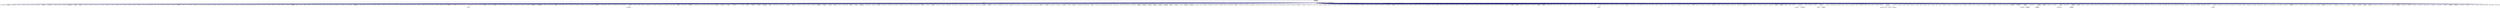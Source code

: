 digraph "hpx_finalize.hpp"
{
  edge [fontname="Helvetica",fontsize="10",labelfontname="Helvetica",labelfontsize="10"];
  node [fontname="Helvetica",fontsize="10",shape=record];
  Node25 [label="hpx_finalize.hpp",height=0.2,width=0.4,color="black", fillcolor="grey75", style="filled", fontcolor="black"];
  Node25 -> Node26 [dir="back",color="midnightblue",fontsize="10",style="solid",fontname="Helvetica"];
  Node26 [label="hpx_init.hpp",height=0.2,width=0.4,color="red", fillcolor="white", style="filled",URL="$d5/df5/hpx__init_8hpp.html"];
  Node26 -> Node27 [dir="back",color="midnightblue",fontsize="10",style="solid",fontname="Helvetica"];
  Node27 [label="1d_stencil_1.cpp",height=0.2,width=0.4,color="black", fillcolor="white", style="filled",URL="$d2/db1/1d__stencil__1_8cpp.html"];
  Node26 -> Node28 [dir="back",color="midnightblue",fontsize="10",style="solid",fontname="Helvetica"];
  Node28 [label="1d_stencil_2.cpp",height=0.2,width=0.4,color="black", fillcolor="white", style="filled",URL="$d3/dd1/1d__stencil__2_8cpp.html"];
  Node26 -> Node29 [dir="back",color="midnightblue",fontsize="10",style="solid",fontname="Helvetica"];
  Node29 [label="1d_stencil_3.cpp",height=0.2,width=0.4,color="black", fillcolor="white", style="filled",URL="$db/d19/1d__stencil__3_8cpp.html"];
  Node26 -> Node30 [dir="back",color="midnightblue",fontsize="10",style="solid",fontname="Helvetica"];
  Node30 [label="1d_stencil_4.cpp",height=0.2,width=0.4,color="black", fillcolor="white", style="filled",URL="$d1/d7d/1d__stencil__4_8cpp.html"];
  Node26 -> Node31 [dir="back",color="midnightblue",fontsize="10",style="solid",fontname="Helvetica"];
  Node31 [label="1d_stencil_4_parallel.cpp",height=0.2,width=0.4,color="black", fillcolor="white", style="filled",URL="$d6/d05/1d__stencil__4__parallel_8cpp.html"];
  Node26 -> Node32 [dir="back",color="midnightblue",fontsize="10",style="solid",fontname="Helvetica"];
  Node32 [label="1d_stencil_4_repart.cpp",height=0.2,width=0.4,color="black", fillcolor="white", style="filled",URL="$d0/d6b/1d__stencil__4__repart_8cpp.html"];
  Node26 -> Node33 [dir="back",color="midnightblue",fontsize="10",style="solid",fontname="Helvetica"];
  Node33 [label="1d_stencil_4_throttle.cpp",height=0.2,width=0.4,color="black", fillcolor="white", style="filled",URL="$d6/de5/1d__stencil__4__throttle_8cpp.html"];
  Node26 -> Node34 [dir="back",color="midnightblue",fontsize="10",style="solid",fontname="Helvetica"];
  Node34 [label="1d_stencil_5.cpp",height=0.2,width=0.4,color="black", fillcolor="white", style="filled",URL="$d7/d2a/1d__stencil__5_8cpp.html"];
  Node26 -> Node35 [dir="back",color="midnightblue",fontsize="10",style="solid",fontname="Helvetica"];
  Node35 [label="1d_stencil_6.cpp",height=0.2,width=0.4,color="black", fillcolor="white", style="filled",URL="$db/de7/1d__stencil__6_8cpp.html"];
  Node26 -> Node36 [dir="back",color="midnightblue",fontsize="10",style="solid",fontname="Helvetica"];
  Node36 [label="1d_stencil_7.cpp",height=0.2,width=0.4,color="black", fillcolor="white", style="filled",URL="$d4/d5a/1d__stencil__7_8cpp.html"];
  Node26 -> Node37 [dir="back",color="midnightblue",fontsize="10",style="solid",fontname="Helvetica"];
  Node37 [label="1d_stencil_8.cpp",height=0.2,width=0.4,color="black", fillcolor="white", style="filled",URL="$df/de0/1d__stencil__8_8cpp.html"];
  Node26 -> Node38 [dir="back",color="midnightblue",fontsize="10",style="solid",fontname="Helvetica"];
  Node38 [label="accumulator_client.cpp",height=0.2,width=0.4,color="black", fillcolor="white", style="filled",URL="$d7/dd0/accumulator__client_8cpp.html"];
  Node26 -> Node39 [dir="back",color="midnightblue",fontsize="10",style="solid",fontname="Helvetica"];
  Node39 [label="template_accumulator\l_client.cpp",height=0.2,width=0.4,color="black", fillcolor="white", style="filled",URL="$df/d93/template__accumulator__client_8cpp.html"];
  Node26 -> Node40 [dir="back",color="midnightblue",fontsize="10",style="solid",fontname="Helvetica"];
  Node40 [label="template_function_accumulator\l_client.cpp",height=0.2,width=0.4,color="black", fillcolor="white", style="filled",URL="$d0/dc6/template__function__accumulator__client_8cpp.html"];
  Node26 -> Node41 [dir="back",color="midnightblue",fontsize="10",style="solid",fontname="Helvetica"];
  Node41 [label="ag_client.cpp",height=0.2,width=0.4,color="black", fillcolor="white", style="filled",URL="$d4/d5d/ag__client_8cpp.html"];
  Node26 -> Node42 [dir="back",color="midnightblue",fontsize="10",style="solid",fontname="Helvetica"];
  Node42 [label="apex_balance.cpp",height=0.2,width=0.4,color="black", fillcolor="white", style="filled",URL="$d4/d8e/apex__balance_8cpp.html"];
  Node26 -> Node43 [dir="back",color="midnightblue",fontsize="10",style="solid",fontname="Helvetica"];
  Node43 [label="apex_fibonacci.cpp",height=0.2,width=0.4,color="black", fillcolor="white", style="filled",URL="$de/de1/apex__fibonacci_8cpp.html"];
  Node26 -> Node44 [dir="back",color="midnightblue",fontsize="10",style="solid",fontname="Helvetica"];
  Node44 [label="apex_policy_engine\l_active_thread_count.cpp",height=0.2,width=0.4,color="black", fillcolor="white", style="filled",URL="$d5/d01/apex__policy__engine__active__thread__count_8cpp.html"];
  Node26 -> Node45 [dir="back",color="midnightblue",fontsize="10",style="solid",fontname="Helvetica"];
  Node45 [label="apex_policy_engine\l_events.cpp",height=0.2,width=0.4,color="black", fillcolor="white", style="filled",URL="$df/d0f/apex__policy__engine__events_8cpp.html"];
  Node26 -> Node46 [dir="back",color="midnightblue",fontsize="10",style="solid",fontname="Helvetica"];
  Node46 [label="apex_policy_engine\l_periodic.cpp",height=0.2,width=0.4,color="black", fillcolor="white", style="filled",URL="$d5/d7b/apex__policy__engine__periodic_8cpp.html"];
  Node26 -> Node47 [dir="back",color="midnightblue",fontsize="10",style="solid",fontname="Helvetica"];
  Node47 [label="async_io_action.cpp",height=0.2,width=0.4,color="black", fillcolor="white", style="filled",URL="$d3/df5/async__io__action_8cpp.html"];
  Node26 -> Node48 [dir="back",color="midnightblue",fontsize="10",style="solid",fontname="Helvetica"];
  Node48 [label="async_io_external.cpp",height=0.2,width=0.4,color="black", fillcolor="white", style="filled",URL="$da/d9a/async__io__external_8cpp.html"];
  Node26 -> Node49 [dir="back",color="midnightblue",fontsize="10",style="solid",fontname="Helvetica"];
  Node49 [label="async_io_low_level.cpp",height=0.2,width=0.4,color="black", fillcolor="white", style="filled",URL="$dc/d10/async__io__low__level_8cpp.html"];
  Node26 -> Node50 [dir="back",color="midnightblue",fontsize="10",style="solid",fontname="Helvetica"];
  Node50 [label="async_io_simple.cpp",height=0.2,width=0.4,color="black", fillcolor="white", style="filled",URL="$da/db7/async__io__simple_8cpp.html"];
  Node26 -> Node51 [dir="back",color="midnightblue",fontsize="10",style="solid",fontname="Helvetica"];
  Node51 [label="hpx_thread_phase.cpp",height=0.2,width=0.4,color="black", fillcolor="white", style="filled",URL="$d5/dca/hpx__thread__phase_8cpp.html"];
  Node26 -> Node52 [dir="back",color="midnightblue",fontsize="10",style="solid",fontname="Helvetica"];
  Node52 [label="os_thread_num.cpp",height=0.2,width=0.4,color="black", fillcolor="white", style="filled",URL="$d2/dfb/os__thread__num_8cpp.html"];
  Node26 -> Node53 [dir="back",color="midnightblue",fontsize="10",style="solid",fontname="Helvetica"];
  Node53 [label="cancelable_action_client.cpp",height=0.2,width=0.4,color="black", fillcolor="white", style="filled",URL="$d1/db8/cancelable__action__client_8cpp.html"];
  Node26 -> Node54 [dir="back",color="midnightblue",fontsize="10",style="solid",fontname="Helvetica"];
  Node54 [label="cublas_matmul.cpp",height=0.2,width=0.4,color="black", fillcolor="white", style="filled",URL="$dd/d84/cublas__matmul_8cpp.html"];
  Node26 -> Node55 [dir="back",color="midnightblue",fontsize="10",style="solid",fontname="Helvetica"];
  Node55 [label="rnd_future_reduce.cpp",height=0.2,width=0.4,color="black", fillcolor="white", style="filled",URL="$d1/db5/rnd__future__reduce_8cpp.html"];
  Node26 -> Node56 [dir="back",color="midnightblue",fontsize="10",style="solid",fontname="Helvetica"];
  Node56 [label="heartbeat.cpp",height=0.2,width=0.4,color="black", fillcolor="white", style="filled",URL="$d8/d98/heartbeat_8cpp.html"];
  Node26 -> Node57 [dir="back",color="midnightblue",fontsize="10",style="solid",fontname="Helvetica"];
  Node57 [label="heartbeat_console.cpp",height=0.2,width=0.4,color="black", fillcolor="white", style="filled",URL="$da/de8/heartbeat__console_8cpp.html"];
  Node26 -> Node58 [dir="back",color="midnightblue",fontsize="10",style="solid",fontname="Helvetica"];
  Node58 [label="hello_world_client.cpp",height=0.2,width=0.4,color="black", fillcolor="white", style="filled",URL="$d5/da6/hello__world__client_8cpp.html"];
  Node26 -> Node59 [dir="back",color="midnightblue",fontsize="10",style="solid",fontname="Helvetica"];
  Node59 [label="interpolate1d_client.cpp",height=0.2,width=0.4,color="black", fillcolor="white", style="filled",URL="$d4/da6/interpolate1d__client_8cpp.html"];
  Node26 -> Node60 [dir="back",color="midnightblue",fontsize="10",style="solid",fontname="Helvetica"];
  Node60 [label="jacobi.cpp",height=0.2,width=0.4,color="black", fillcolor="white", style="filled",URL="$d2/d27/jacobi_8cpp.html"];
  Node26 -> Node61 [dir="back",color="midnightblue",fontsize="10",style="solid",fontname="Helvetica"];
  Node61 [label="jacobi.cpp",height=0.2,width=0.4,color="black", fillcolor="white", style="filled",URL="$d3/d44/smp_2jacobi_8cpp.html"];
  Node26 -> Node62 [dir="back",color="midnightblue",fontsize="10",style="solid",fontname="Helvetica"];
  Node62 [label="jacobi_nonuniform.cpp",height=0.2,width=0.4,color="black", fillcolor="white", style="filled",URL="$dd/ddc/jacobi__nonuniform_8cpp.html"];
  Node26 -> Node63 [dir="back",color="midnightblue",fontsize="10",style="solid",fontname="Helvetica"];
  Node63 [label="nqueen_client.cpp",height=0.2,width=0.4,color="black", fillcolor="white", style="filled",URL="$d3/d5e/nqueen__client_8cpp.html"];
  Node26 -> Node64 [dir="back",color="midnightblue",fontsize="10",style="solid",fontname="Helvetica"];
  Node64 [label="access_counter_set.cpp",height=0.2,width=0.4,color="black", fillcolor="white", style="filled",URL="$dc/d52/access__counter__set_8cpp.html"];
  Node26 -> Node65 [dir="back",color="midnightblue",fontsize="10",style="solid",fontname="Helvetica"];
  Node65 [label="simplest_performance\l_counter.cpp",height=0.2,width=0.4,color="black", fillcolor="white", style="filled",URL="$d4/d4e/simplest__performance__counter_8cpp.html"];
  Node26 -> Node66 [dir="back",color="midnightblue",fontsize="10",style="solid",fontname="Helvetica"];
  Node66 [label="sine_client.cpp",height=0.2,width=0.4,color="black", fillcolor="white", style="filled",URL="$db/d62/sine__client_8cpp.html"];
  Node26 -> Node67 [dir="back",color="midnightblue",fontsize="10",style="solid",fontname="Helvetica"];
  Node67 [label="qt.cpp",height=0.2,width=0.4,color="black", fillcolor="white", style="filled",URL="$df/d90/qt_8cpp.html"];
  Node26 -> Node68 [dir="back",color="midnightblue",fontsize="10",style="solid",fontname="Helvetica"];
  Node68 [label="queue_client.cpp",height=0.2,width=0.4,color="black", fillcolor="white", style="filled",URL="$d7/d96/queue__client_8cpp.html"];
  Node26 -> Node69 [dir="back",color="midnightblue",fontsize="10",style="solid",fontname="Helvetica"];
  Node69 [label="1d_wave_equation.cpp",height=0.2,width=0.4,color="black", fillcolor="white", style="filled",URL="$da/dab/1d__wave__equation_8cpp.html"];
  Node26 -> Node70 [dir="back",color="midnightblue",fontsize="10",style="solid",fontname="Helvetica"];
  Node70 [label="allow_unknown_options.cpp",height=0.2,width=0.4,color="black", fillcolor="white", style="filled",URL="$d9/dc9/allow__unknown__options_8cpp.html"];
  Node26 -> Node71 [dir="back",color="midnightblue",fontsize="10",style="solid",fontname="Helvetica"];
  Node71 [label="command_line_handling.cpp",height=0.2,width=0.4,color="black", fillcolor="white", style="filled",URL="$d4/d05/examples_2quickstart_2command__line__handling_8cpp.html"];
  Node26 -> Node72 [dir="back",color="midnightblue",fontsize="10",style="solid",fontname="Helvetica"];
  Node72 [label="composable_guard.cpp",height=0.2,width=0.4,color="black", fillcolor="white", style="filled",URL="$d3/d68/examples_2quickstart_2composable__guard_8cpp.html"];
  Node26 -> Node73 [dir="back",color="midnightblue",fontsize="10",style="solid",fontname="Helvetica"];
  Node73 [label="error_handling.cpp",height=0.2,width=0.4,color="black", fillcolor="white", style="filled",URL="$d9/d96/error__handling_8cpp.html"];
  Node26 -> Node74 [dir="back",color="midnightblue",fontsize="10",style="solid",fontname="Helvetica"];
  Node74 [label="factorial.cpp",height=0.2,width=0.4,color="black", fillcolor="white", style="filled",URL="$d9/d00/factorial_8cpp.html"];
  Node26 -> Node75 [dir="back",color="midnightblue",fontsize="10",style="solid",fontname="Helvetica"];
  Node75 [label="fibonacci.cpp",height=0.2,width=0.4,color="black", fillcolor="white", style="filled",URL="$d9/d89/fibonacci_8cpp.html"];
  Node26 -> Node76 [dir="back",color="midnightblue",fontsize="10",style="solid",fontname="Helvetica"];
  Node76 [label="fibonacci_await.cpp",height=0.2,width=0.4,color="black", fillcolor="white", style="filled",URL="$dc/d1c/fibonacci__await_8cpp.html"];
  Node26 -> Node77 [dir="back",color="midnightblue",fontsize="10",style="solid",fontname="Helvetica"];
  Node77 [label="fibonacci_dataflow.cpp",height=0.2,width=0.4,color="black", fillcolor="white", style="filled",URL="$df/d3d/fibonacci__dataflow_8cpp.html"];
  Node26 -> Node78 [dir="back",color="midnightblue",fontsize="10",style="solid",fontname="Helvetica"];
  Node78 [label="fibonacci_futures.cpp",height=0.2,width=0.4,color="black", fillcolor="white", style="filled",URL="$d6/de3/fibonacci__futures_8cpp.html"];
  Node26 -> Node79 [dir="back",color="midnightblue",fontsize="10",style="solid",fontname="Helvetica"];
  Node79 [label="fibonacci_futures_distributed.cpp",height=0.2,width=0.4,color="black", fillcolor="white", style="filled",URL="$d1/dc9/fibonacci__futures__distributed_8cpp.html"];
  Node26 -> Node80 [dir="back",color="midnightblue",fontsize="10",style="solid",fontname="Helvetica"];
  Node80 [label="fibonacci_one.cpp",height=0.2,width=0.4,color="black", fillcolor="white", style="filled",URL="$d8/d78/fibonacci__one_8cpp.html"];
  Node26 -> Node81 [dir="back",color="midnightblue",fontsize="10",style="solid",fontname="Helvetica"];
  Node81 [label="fractals.cpp",height=0.2,width=0.4,color="black", fillcolor="white", style="filled",URL="$d8/d58/fractals_8cpp.html"];
  Node26 -> Node82 [dir="back",color="midnightblue",fontsize="10",style="solid",fontname="Helvetica"];
  Node82 [label="fractals_executor.cpp",height=0.2,width=0.4,color="black", fillcolor="white", style="filled",URL="$d9/da9/fractals__executor_8cpp.html"];
  Node26 -> Node83 [dir="back",color="midnightblue",fontsize="10",style="solid",fontname="Helvetica"];
  Node83 [label="fractals_struct.cpp",height=0.2,width=0.4,color="black", fillcolor="white", style="filled",URL="$d8/d2f/fractals__struct_8cpp.html"];
  Node26 -> Node84 [dir="back",color="midnightblue",fontsize="10",style="solid",fontname="Helvetica"];
  Node84 [label="interest_calculator.cpp",height=0.2,width=0.4,color="black", fillcolor="white", style="filled",URL="$d2/d86/interest__calculator_8cpp.html"];
  Node26 -> Node85 [dir="back",color="midnightblue",fontsize="10",style="solid",fontname="Helvetica"];
  Node85 [label="latch_local.cpp",height=0.2,width=0.4,color="black", fillcolor="white", style="filled",URL="$dd/dd3/latch__local_8cpp.html"];
  Node26 -> Node86 [dir="back",color="midnightblue",fontsize="10",style="solid",fontname="Helvetica"];
  Node86 [label="latch_remote.cpp",height=0.2,width=0.4,color="black", fillcolor="white", style="filled",URL="$df/d59/latch__remote_8cpp.html"];
  Node26 -> Node87 [dir="back",color="midnightblue",fontsize="10",style="solid",fontname="Helvetica"];
  Node87 [label="non_atomic_rma.cpp",height=0.2,width=0.4,color="black", fillcolor="white", style="filled",URL="$d7/d8b/non__atomic__rma_8cpp.html"];
  Node26 -> Node88 [dir="back",color="midnightblue",fontsize="10",style="solid",fontname="Helvetica"];
  Node88 [label="partitioned_vector\l_spmd_foreach.cpp",height=0.2,width=0.4,color="black", fillcolor="white", style="filled",URL="$db/d7c/partitioned__vector__spmd__foreach_8cpp.html"];
  Node26 -> Node89 [dir="back",color="midnightblue",fontsize="10",style="solid",fontname="Helvetica"];
  Node89 [label="pingpong.cpp",height=0.2,width=0.4,color="black", fillcolor="white", style="filled",URL="$dd/d4d/pingpong_8cpp.html"];
  Node26 -> Node90 [dir="back",color="midnightblue",fontsize="10",style="solid",fontname="Helvetica"];
  Node90 [label="quicksort.cpp",height=0.2,width=0.4,color="black", fillcolor="white", style="filled",URL="$d3/d1e/quicksort_8cpp.html"];
  Node26 -> Node91 [dir="back",color="midnightblue",fontsize="10",style="solid",fontname="Helvetica"];
  Node91 [label="safe_object.cpp",height=0.2,width=0.4,color="black", fillcolor="white", style="filled",URL="$dd/d52/safe__object_8cpp.html"];
  Node26 -> Node92 [dir="back",color="midnightblue",fontsize="10",style="solid",fontname="Helvetica"];
  Node92 [label="sierpinski.cpp",height=0.2,width=0.4,color="black", fillcolor="white", style="filled",URL="$d3/d7e/sierpinski_8cpp.html"];
  Node26 -> Node93 [dir="back",color="midnightblue",fontsize="10",style="solid",fontname="Helvetica"];
  Node93 [label="sort_by_key_demo.cpp",height=0.2,width=0.4,color="black", fillcolor="white", style="filled",URL="$da/d20/sort__by__key__demo_8cpp.html"];
  Node26 -> Node94 [dir="back",color="midnightblue",fontsize="10",style="solid",fontname="Helvetica"];
  Node94 [label="timed_futures.cpp",height=0.2,width=0.4,color="black", fillcolor="white", style="filled",URL="$d6/d8d/timed__futures_8cpp.html"];
  Node26 -> Node95 [dir="back",color="midnightblue",fontsize="10",style="solid",fontname="Helvetica"];
  Node95 [label="timed_wake.cpp",height=0.2,width=0.4,color="black", fillcolor="white", style="filled",URL="$d8/df9/timed__wake_8cpp.html"];
  Node26 -> Node96 [dir="back",color="midnightblue",fontsize="10",style="solid",fontname="Helvetica"];
  Node96 [label="vector_counting_dotproduct.cpp",height=0.2,width=0.4,color="black", fillcolor="white", style="filled",URL="$df/de9/vector__counting__dotproduct_8cpp.html"];
  Node26 -> Node97 [dir="back",color="midnightblue",fontsize="10",style="solid",fontname="Helvetica"];
  Node97 [label="vector_zip_dotproduct.cpp",height=0.2,width=0.4,color="black", fillcolor="white", style="filled",URL="$dc/d18/vector__zip__dotproduct_8cpp.html"];
  Node26 -> Node98 [dir="back",color="midnightblue",fontsize="10",style="solid",fontname="Helvetica"];
  Node98 [label="wait_composition.cpp",height=0.2,width=0.4,color="black", fillcolor="white", style="filled",URL="$d6/d13/wait__composition_8cpp.html"];
  Node26 -> Node99 [dir="back",color="midnightblue",fontsize="10",style="solid",fontname="Helvetica"];
  Node99 [label="random_mem_access_client.cpp",height=0.2,width=0.4,color="black", fillcolor="white", style="filled",URL="$df/d1b/random__mem__access__client_8cpp.html"];
  Node26 -> Node100 [dir="back",color="midnightblue",fontsize="10",style="solid",fontname="Helvetica"];
  Node100 [label="oversubscribing_resource\l_partitioner.cpp",height=0.2,width=0.4,color="black", fillcolor="white", style="filled",URL="$dd/dee/oversubscribing__resource__partitioner_8cpp.html"];
  Node26 -> Node101 [dir="back",color="midnightblue",fontsize="10",style="solid",fontname="Helvetica"];
  Node101 [label="simple_resource_partitioner.cpp",height=0.2,width=0.4,color="black", fillcolor="white", style="filled",URL="$d5/df9/simple__resource__partitioner_8cpp.html"];
  Node26 -> Node102 [dir="back",color="midnightblue",fontsize="10",style="solid",fontname="Helvetica"];
  Node102 [label="sheneos_client.cpp",height=0.2,width=0.4,color="black", fillcolor="white", style="filled",URL="$d5/da5/sheneos__client_8cpp.html"];
  Node26 -> Node103 [dir="back",color="midnightblue",fontsize="10",style="solid",fontname="Helvetica"];
  Node103 [label="sheneos_compare.cpp",height=0.2,width=0.4,color="black", fillcolor="white", style="filled",URL="$dc/d11/sheneos__compare_8cpp.html"];
  Node26 -> Node104 [dir="back",color="midnightblue",fontsize="10",style="solid",fontname="Helvetica"];
  Node104 [label="sheneos_test.cpp",height=0.2,width=0.4,color="black", fillcolor="white", style="filled",URL="$d4/d6e/sheneos__test_8cpp.html"];
  Node26 -> Node105 [dir="back",color="midnightblue",fontsize="10",style="solid",fontname="Helvetica"];
  Node105 [label="spell_check_file.cpp",height=0.2,width=0.4,color="black", fillcolor="white", style="filled",URL="$df/df7/spell__check__file_8cpp.html"];
  Node26 -> Node106 [dir="back",color="midnightblue",fontsize="10",style="solid",fontname="Helvetica"];
  Node106 [label="spell_check_simple.cpp",height=0.2,width=0.4,color="black", fillcolor="white", style="filled",URL="$dd/d54/spell__check__simple_8cpp.html"];
  Node26 -> Node107 [dir="back",color="midnightblue",fontsize="10",style="solid",fontname="Helvetica"];
  Node107 [label="spin.cpp",height=0.2,width=0.4,color="black", fillcolor="white", style="filled",URL="$d7/df2/spin_8cpp.html"];
  Node26 -> Node108 [dir="back",color="midnightblue",fontsize="10",style="solid",fontname="Helvetica"];
  Node108 [label="throttle_client.cpp",height=0.2,width=0.4,color="black", fillcolor="white", style="filled",URL="$d0/db7/throttle__client_8cpp.html"];
  Node26 -> Node109 [dir="back",color="midnightblue",fontsize="10",style="solid",fontname="Helvetica"];
  Node109 [label="transpose_await.cpp",height=0.2,width=0.4,color="black", fillcolor="white", style="filled",URL="$de/d68/transpose__await_8cpp.html"];
  Node26 -> Node110 [dir="back",color="midnightblue",fontsize="10",style="solid",fontname="Helvetica"];
  Node110 [label="transpose_block.cpp",height=0.2,width=0.4,color="black", fillcolor="white", style="filled",URL="$d0/de1/transpose__block_8cpp.html"];
  Node26 -> Node111 [dir="back",color="midnightblue",fontsize="10",style="solid",fontname="Helvetica"];
  Node111 [label="transpose_block_numa.cpp",height=0.2,width=0.4,color="black", fillcolor="white", style="filled",URL="$dd/d3b/transpose__block__numa_8cpp.html"];
  Node26 -> Node112 [dir="back",color="midnightblue",fontsize="10",style="solid",fontname="Helvetica"];
  Node112 [label="transpose_serial.cpp",height=0.2,width=0.4,color="black", fillcolor="white", style="filled",URL="$db/d74/transpose__serial_8cpp.html"];
  Node26 -> Node113 [dir="back",color="midnightblue",fontsize="10",style="solid",fontname="Helvetica"];
  Node113 [label="transpose_serial_block.cpp",height=0.2,width=0.4,color="black", fillcolor="white", style="filled",URL="$d8/daa/transpose__serial__block_8cpp.html"];
  Node26 -> Node114 [dir="back",color="midnightblue",fontsize="10",style="solid",fontname="Helvetica"];
  Node114 [label="transpose_serial_vector.cpp",height=0.2,width=0.4,color="black", fillcolor="white", style="filled",URL="$d4/d04/transpose__serial__vector_8cpp.html"];
  Node26 -> Node115 [dir="back",color="midnightblue",fontsize="10",style="solid",fontname="Helvetica"];
  Node115 [label="transpose_smp.cpp",height=0.2,width=0.4,color="black", fillcolor="white", style="filled",URL="$d2/d99/transpose__smp_8cpp.html"];
  Node26 -> Node116 [dir="back",color="midnightblue",fontsize="10",style="solid",fontname="Helvetica"];
  Node116 [label="transpose_smp_block.cpp",height=0.2,width=0.4,color="black", fillcolor="white", style="filled",URL="$da/d4d/transpose__smp__block_8cpp.html"];
  Node26 -> Node117 [dir="back",color="midnightblue",fontsize="10",style="solid",fontname="Helvetica"];
  Node117 [label="simple_central_tuplespace\l_client.cpp",height=0.2,width=0.4,color="black", fillcolor="white", style="filled",URL="$d1/d7b/simple__central__tuplespace__client_8cpp.html"];
  Node26 -> Node118 [dir="back",color="midnightblue",fontsize="10",style="solid",fontname="Helvetica"];
  Node118 [label="hpx_init_impl.hpp",height=0.2,width=0.4,color="black", fillcolor="white", style="filled",URL="$d3/d6b/hpx__init__impl_8hpp.html"];
  Node118 -> Node26 [dir="back",color="midnightblue",fontsize="10",style="solid",fontname="Helvetica"];
  Node26 -> Node119 [dir="back",color="midnightblue",fontsize="10",style="solid",fontname="Helvetica"];
  Node119 [label="hpx_main.hpp",height=0.2,width=0.4,color="red", fillcolor="white", style="filled",URL="$df/d16/hpx__main_8hpp.html"];
  Node26 -> Node264 [dir="back",color="midnightblue",fontsize="10",style="solid",fontname="Helvetica"];
  Node264 [label="hpx_main_impl.hpp",height=0.2,width=0.4,color="red", fillcolor="white", style="filled",URL="$dc/dd2/hpx__main__impl_8hpp.html"];
  Node26 -> Node266 [dir="back",color="midnightblue",fontsize="10",style="solid",fontname="Helvetica"];
  Node266 [label="command_line_handling.hpp",height=0.2,width=0.4,color="red", fillcolor="white", style="filled",URL="$dc/dbc/command__line__handling_8hpp.html"];
  Node266 -> Node824 [dir="back",color="midnightblue",fontsize="10",style="solid",fontname="Helvetica"];
  Node824 [label="hpx_init.cpp",height=0.2,width=0.4,color="black", fillcolor="white", style="filled",URL="$d6/dfa/hpx__init_8cpp.html"];
  Node26 -> Node343 [dir="back",color="midnightblue",fontsize="10",style="solid",fontname="Helvetica"];
  Node343 [label="hpx_runtime.cpp",height=0.2,width=0.4,color="black", fillcolor="white", style="filled",URL="$d7/d1e/hpx__runtime_8cpp.html"];
  Node26 -> Node824 [dir="back",color="midnightblue",fontsize="10",style="solid",fontname="Helvetica"];
  Node26 -> Node855 [dir="back",color="midnightblue",fontsize="10",style="solid",fontname="Helvetica"];
  Node855 [label="hpx_main.cpp",height=0.2,width=0.4,color="black", fillcolor="white", style="filled",URL="$d3/d07/hpx__main_8cpp.html"];
  Node26 -> Node856 [dir="back",color="midnightblue",fontsize="10",style="solid",fontname="Helvetica"];
  Node856 [label="hpx_main_argc_argv.cpp",height=0.2,width=0.4,color="black", fillcolor="white", style="filled",URL="$d3/df2/hpx__main__argc__argv_8cpp.html"];
  Node26 -> Node857 [dir="back",color="midnightblue",fontsize="10",style="solid",fontname="Helvetica"];
  Node857 [label="hpx_main_variables\l_map.cpp",height=0.2,width=0.4,color="black", fillcolor="white", style="filled",URL="$d5/d75/hpx__main__variables__map_8cpp.html"];
  Node26 -> Node858 [dir="back",color="midnightblue",fontsize="10",style="solid",fontname="Helvetica"];
  Node858 [label="hpx_user_main.cpp",height=0.2,width=0.4,color="black", fillcolor="white", style="filled",URL="$d2/d68/hpx__user__main_8cpp.html"];
  Node26 -> Node859 [dir="back",color="midnightblue",fontsize="10",style="solid",fontname="Helvetica"];
  Node859 [label="hpx_user_main_argc\l_argv.cpp",height=0.2,width=0.4,color="black", fillcolor="white", style="filled",URL="$d2/d71/hpx__user__main__argc__argv_8cpp.html"];
  Node26 -> Node344 [dir="back",color="midnightblue",fontsize="10",style="solid",fontname="Helvetica"];
  Node344 [label="synchronize.cpp",height=0.2,width=0.4,color="black", fillcolor="white", style="filled",URL="$da/da2/synchronize_8cpp.html"];
  Node26 -> Node345 [dir="back",color="midnightblue",fontsize="10",style="solid",fontname="Helvetica"];
  Node345 [label="agas_cache_timings.cpp",height=0.2,width=0.4,color="black", fillcolor="white", style="filled",URL="$dd/d37/agas__cache__timings_8cpp.html"];
  Node26 -> Node346 [dir="back",color="midnightblue",fontsize="10",style="solid",fontname="Helvetica"];
  Node346 [label="async_overheads.cpp",height=0.2,width=0.4,color="black", fillcolor="white", style="filled",URL="$de/da6/async__overheads_8cpp.html"];
  Node26 -> Node347 [dir="back",color="midnightblue",fontsize="10",style="solid",fontname="Helvetica"];
  Node347 [label="coroutines_call_overhead.cpp",height=0.2,width=0.4,color="black", fillcolor="white", style="filled",URL="$da/d1e/coroutines__call__overhead_8cpp.html"];
  Node26 -> Node348 [dir="back",color="midnightblue",fontsize="10",style="solid",fontname="Helvetica"];
  Node348 [label="foreach_scaling.cpp",height=0.2,width=0.4,color="black", fillcolor="white", style="filled",URL="$d4/d94/foreach__scaling_8cpp.html"];
  Node26 -> Node765 [dir="back",color="midnightblue",fontsize="10",style="solid",fontname="Helvetica"];
  Node765 [label="future_overhead.cpp",height=0.2,width=0.4,color="black", fillcolor="white", style="filled",URL="$d3/d79/future__overhead_8cpp.html"];
  Node26 -> Node766 [dir="back",color="midnightblue",fontsize="10",style="solid",fontname="Helvetica"];
  Node766 [label="hpx_heterogeneous_timed\l_task_spawn.cpp",height=0.2,width=0.4,color="black", fillcolor="white", style="filled",URL="$dd/d27/hpx__heterogeneous__timed__task__spawn_8cpp.html"];
  Node26 -> Node350 [dir="back",color="midnightblue",fontsize="10",style="solid",fontname="Helvetica"];
  Node350 [label="hpx_homogeneous_timed\l_task_spawn_executors.cpp",height=0.2,width=0.4,color="black", fillcolor="white", style="filled",URL="$d1/d3b/hpx__homogeneous__timed__task__spawn__executors_8cpp.html"];
  Node26 -> Node351 [dir="back",color="midnightblue",fontsize="10",style="solid",fontname="Helvetica"];
  Node351 [label="htts2_hpx.cpp",height=0.2,width=0.4,color="black", fillcolor="white", style="filled",URL="$d2/daf/htts2__hpx_8cpp.html"];
  Node26 -> Node767 [dir="back",color="midnightblue",fontsize="10",style="solid",fontname="Helvetica"];
  Node767 [label="parent_vs_child_stealing.cpp",height=0.2,width=0.4,color="black", fillcolor="white", style="filled",URL="$d2/d07/parent__vs__child__stealing_8cpp.html"];
  Node26 -> Node352 [dir="back",color="midnightblue",fontsize="10",style="solid",fontname="Helvetica"];
  Node352 [label="partitioned_vector\l_foreach.cpp",height=0.2,width=0.4,color="black", fillcolor="white", style="filled",URL="$df/d5f/partitioned__vector__foreach_8cpp.html"];
  Node26 -> Node353 [dir="back",color="midnightblue",fontsize="10",style="solid",fontname="Helvetica"];
  Node353 [label="serialization_overhead.cpp",height=0.2,width=0.4,color="black", fillcolor="white", style="filled",URL="$d3/df8/serialization__overhead_8cpp.html"];
  Node26 -> Node354 [dir="back",color="midnightblue",fontsize="10",style="solid",fontname="Helvetica"];
  Node354 [label="sizeof.cpp",height=0.2,width=0.4,color="black", fillcolor="white", style="filled",URL="$d3/d0f/sizeof_8cpp.html"];
  Node26 -> Node768 [dir="back",color="midnightblue",fontsize="10",style="solid",fontname="Helvetica"];
  Node768 [label="spinlock_overhead1.cpp",height=0.2,width=0.4,color="black", fillcolor="white", style="filled",URL="$d0/d32/spinlock__overhead1_8cpp.html"];
  Node26 -> Node769 [dir="back",color="midnightblue",fontsize="10",style="solid",fontname="Helvetica"];
  Node769 [label="spinlock_overhead2.cpp",height=0.2,width=0.4,color="black", fillcolor="white", style="filled",URL="$de/d55/spinlock__overhead2_8cpp.html"];
  Node26 -> Node355 [dir="back",color="midnightblue",fontsize="10",style="solid",fontname="Helvetica"];
  Node355 [label="stencil3_iterators.cpp",height=0.2,width=0.4,color="black", fillcolor="white", style="filled",URL="$db/d9e/stencil3__iterators_8cpp.html"];
  Node26 -> Node356 [dir="back",color="midnightblue",fontsize="10",style="solid",fontname="Helvetica"];
  Node356 [label="stream.cpp",height=0.2,width=0.4,color="black", fillcolor="white", style="filled",URL="$da/d5f/stream_8cpp.html"];
  Node26 -> Node357 [dir="back",color="midnightblue",fontsize="10",style="solid",fontname="Helvetica"];
  Node357 [label="timed_task_spawn.cpp",height=0.2,width=0.4,color="black", fillcolor="white", style="filled",URL="$df/de1/timed__task__spawn_8cpp.html"];
  Node26 -> Node358 [dir="back",color="midnightblue",fontsize="10",style="solid",fontname="Helvetica"];
  Node358 [label="transform_reduce_binary\l_scaling.cpp",height=0.2,width=0.4,color="black", fillcolor="white", style="filled",URL="$d1/dae/transform__reduce__binary__scaling_8cpp.html"];
  Node26 -> Node359 [dir="back",color="midnightblue",fontsize="10",style="solid",fontname="Helvetica"];
  Node359 [label="transform_reduce_scaling.cpp",height=0.2,width=0.4,color="black", fillcolor="white", style="filled",URL="$db/d2a/transform__reduce__scaling_8cpp.html"];
  Node26 -> Node770 [dir="back",color="midnightblue",fontsize="10",style="solid",fontname="Helvetica"];
  Node770 [label="wait_all_timings.cpp",height=0.2,width=0.4,color="black", fillcolor="white", style="filled",URL="$d5/da1/wait__all__timings_8cpp.html"];
  Node26 -> Node360 [dir="back",color="midnightblue",fontsize="10",style="solid",fontname="Helvetica"];
  Node360 [label="minmax_element_performance.cpp",height=0.2,width=0.4,color="black", fillcolor="white", style="filled",URL="$d9/d93/minmax__element__performance_8cpp.html"];
  Node26 -> Node361 [dir="back",color="midnightblue",fontsize="10",style="solid",fontname="Helvetica"];
  Node361 [label="barrier_performance.cpp",height=0.2,width=0.4,color="black", fillcolor="white", style="filled",URL="$d6/d6c/barrier__performance_8cpp.html"];
  Node26 -> Node362 [dir="back",color="midnightblue",fontsize="10",style="solid",fontname="Helvetica"];
  Node362 [label="network_storage.cpp",height=0.2,width=0.4,color="black", fillcolor="white", style="filled",URL="$db/daa/network__storage_8cpp.html"];
  Node26 -> Node363 [dir="back",color="midnightblue",fontsize="10",style="solid",fontname="Helvetica"];
  Node363 [label="simple_profiler.hpp",height=0.2,width=0.4,color="black", fillcolor="white", style="filled",URL="$d8/d02/simple__profiler_8hpp.html"];
  Node363 -> Node362 [dir="back",color="midnightblue",fontsize="10",style="solid",fontname="Helvetica"];
  Node26 -> Node860 [dir="back",color="midnightblue",fontsize="10",style="solid",fontname="Helvetica"];
  Node860 [label="osu_base.cpp",height=0.2,width=0.4,color="black", fillcolor="white", style="filled",URL="$d2/d45/osu__base_8cpp.html"];
  Node26 -> Node364 [dir="back",color="midnightblue",fontsize="10",style="solid",fontname="Helvetica"];
  Node364 [label="osu_bcast.cpp",height=0.2,width=0.4,color="black", fillcolor="white", style="filled",URL="$d3/dca/osu__bcast_8cpp.html"];
  Node26 -> Node369 [dir="back",color="midnightblue",fontsize="10",style="solid",fontname="Helvetica"];
  Node369 [label="osu_scatter.cpp",height=0.2,width=0.4,color="black", fillcolor="white", style="filled",URL="$d4/d4c/osu__scatter_8cpp.html"];
  Node26 -> Node370 [dir="back",color="midnightblue",fontsize="10",style="solid",fontname="Helvetica"];
  Node370 [label="pingpong_performance.cpp",height=0.2,width=0.4,color="black", fillcolor="white", style="filled",URL="$de/d03/pingpong__performance_8cpp.html"];
  Node26 -> Node371 [dir="back",color="midnightblue",fontsize="10",style="solid",fontname="Helvetica"];
  Node371 [label="benchmark_is_heap.cpp",height=0.2,width=0.4,color="black", fillcolor="white", style="filled",URL="$da/d4f/benchmark__is__heap_8cpp.html"];
  Node26 -> Node372 [dir="back",color="midnightblue",fontsize="10",style="solid",fontname="Helvetica"];
  Node372 [label="benchmark_is_heap_until.cpp",height=0.2,width=0.4,color="black", fillcolor="white", style="filled",URL="$dc/df5/benchmark__is__heap__until_8cpp.html"];
  Node26 -> Node373 [dir="back",color="midnightblue",fontsize="10",style="solid",fontname="Helvetica"];
  Node373 [label="benchmark_merge.cpp",height=0.2,width=0.4,color="black", fillcolor="white", style="filled",URL="$dd/d49/benchmark__merge_8cpp.html"];
  Node26 -> Node374 [dir="back",color="midnightblue",fontsize="10",style="solid",fontname="Helvetica"];
  Node374 [label="benchmark_partition.cpp",height=0.2,width=0.4,color="black", fillcolor="white", style="filled",URL="$d9/d88/benchmark__partition_8cpp.html"];
  Node26 -> Node375 [dir="back",color="midnightblue",fontsize="10",style="solid",fontname="Helvetica"];
  Node375 [label="benchmark_partition\l_copy.cpp",height=0.2,width=0.4,color="black", fillcolor="white", style="filled",URL="$d3/d0e/benchmark__partition__copy_8cpp.html"];
  Node26 -> Node376 [dir="back",color="midnightblue",fontsize="10",style="solid",fontname="Helvetica"];
  Node376 [label="benchmark_unique_copy.cpp",height=0.2,width=0.4,color="black", fillcolor="white", style="filled",URL="$d9/d53/benchmark__unique__copy_8cpp.html"];
  Node26 -> Node781 [dir="back",color="midnightblue",fontsize="10",style="solid",fontname="Helvetica"];
  Node781 [label="component_action_move\l_semantics.cpp",height=0.2,width=0.4,color="black", fillcolor="white", style="filled",URL="$d4/d20/component__action__move__semantics_8cpp.html"];
  Node26 -> Node861 [dir="back",color="midnightblue",fontsize="10",style="solid",fontname="Helvetica"];
  Node861 [label="make_continuation_1615.cpp",height=0.2,width=0.4,color="black", fillcolor="white", style="filled",URL="$d4/d2c/make__continuation__1615_8cpp.html"];
  Node26 -> Node862 [dir="back",color="midnightblue",fontsize="10",style="solid",fontname="Helvetica"];
  Node862 [label="plain_action_1550.cpp",height=0.2,width=0.4,color="black", fillcolor="white", style="filled",URL="$d0/dff/plain__action__1550_8cpp.html"];
  Node26 -> Node697 [dir="back",color="midnightblue",fontsize="10",style="solid",fontname="Helvetica"];
  Node697 [label="plain_action_move_semantics.cpp",height=0.2,width=0.4,color="black", fillcolor="white", style="filled",URL="$db/d0f/plain__action__move__semantics_8cpp.html"];
  Node26 -> Node379 [dir="back",color="midnightblue",fontsize="10",style="solid",fontname="Helvetica"];
  Node379 [label="duplicate_id_registration\l_1596.cpp",height=0.2,width=0.4,color="black", fillcolor="white", style="filled",URL="$db/d8d/duplicate__id__registration__1596_8cpp.html"];
  Node26 -> Node380 [dir="back",color="midnightblue",fontsize="10",style="solid",fontname="Helvetica"];
  Node380 [label="pass_by_value_id_type\l_action.cpp",height=0.2,width=0.4,color="black", fillcolor="white", style="filled",URL="$d0/de6/pass__by__value__id__type__action_8cpp.html"];
  Node26 -> Node381 [dir="back",color="midnightblue",fontsize="10",style="solid",fontname="Helvetica"];
  Node381 [label="register_with_basename\l_1804.cpp",height=0.2,width=0.4,color="black", fillcolor="white", style="filled",URL="$db/d95/register__with__basename__1804_8cpp.html"];
  Node26 -> Node382 [dir="back",color="midnightblue",fontsize="10",style="solid",fontname="Helvetica"];
  Node382 [label="send_gid_keep_component\l_1624.cpp",height=0.2,width=0.4,color="black", fillcolor="white", style="filled",URL="$d9/d49/send__gid__keep__component__1624_8cpp.html"];
  Node26 -> Node390 [dir="back",color="midnightblue",fontsize="10",style="solid",fontname="Helvetica"];
  Node390 [label="main.cc",height=0.2,width=0.4,color="black", fillcolor="white", style="filled",URL="$d9/d0f/main_8cc.html"];
  Node26 -> Node392 [dir="back",color="midnightblue",fontsize="10",style="solid",fontname="Helvetica"];
  Node392 [label="client_1950.cpp",height=0.2,width=0.4,color="black", fillcolor="white", style="filled",URL="$d0/d79/client__1950_8cpp.html"];
  Node26 -> Node393 [dir="back",color="midnightblue",fontsize="10",style="solid",fontname="Helvetica"];
  Node393 [label="commandline_options\l_1437.cpp",height=0.2,width=0.4,color="black", fillcolor="white", style="filled",URL="$d5/dbd/commandline__options__1437_8cpp.html"];
  Node26 -> Node786 [dir="back",color="midnightblue",fontsize="10",style="solid",fontname="Helvetica"];
  Node786 [label="create_n_components\l_2323.cpp",height=0.2,width=0.4,color="black", fillcolor="white", style="filled",URL="$d9/d8c/create__n__components__2323_8cpp.html"];
  Node26 -> Node787 [dir="back",color="midnightblue",fontsize="10",style="solid",fontname="Helvetica"];
  Node787 [label="create_remote_component\l_2334.cpp",height=0.2,width=0.4,color="black", fillcolor="white", style="filled",URL="$de/d8c/create__remote__component__2334_8cpp.html"];
  Node26 -> Node394 [dir="back",color="midnightblue",fontsize="10",style="solid",fontname="Helvetica"];
  Node394 [label="moveonly_constructor\l_arguments_1405.cpp",height=0.2,width=0.4,color="black", fillcolor="white", style="filled",URL="$d3/dcf/moveonly__constructor__arguments__1405_8cpp.html"];
  Node26 -> Node395 [dir="back",color="midnightblue",fontsize="10",style="solid",fontname="Helvetica"];
  Node395 [label="partitioned_vector\l_2201.cpp",height=0.2,width=0.4,color="black", fillcolor="white", style="filled",URL="$dc/d39/partitioned__vector__2201_8cpp.html"];
  Node26 -> Node788 [dir="back",color="midnightblue",fontsize="10",style="solid",fontname="Helvetica"];
  Node788 [label="returned_client_2150.cpp",height=0.2,width=0.4,color="black", fillcolor="white", style="filled",URL="$d6/d08/returned__client__2150_8cpp.html"];
  Node26 -> Node863 [dir="back",color="midnightblue",fontsize="10",style="solid",fontname="Helvetica"];
  Node863 [label="for_each_value_proxy.cpp",height=0.2,width=0.4,color="black", fillcolor="white", style="filled",URL="$d1/d78/for__each__value__proxy_8cpp.html"];
  Node26 -> Node396 [dir="back",color="midnightblue",fontsize="10",style="solid",fontname="Helvetica"];
  Node396 [label="dynamic_counters_loaded\l_1508.cpp",height=0.2,width=0.4,color="black", fillcolor="white", style="filled",URL="$db/d58/dynamic__counters__loaded__1508_8cpp.html"];
  Node26 -> Node397 [dir="back",color="midnightblue",fontsize="10",style="solid",fontname="Helvetica"];
  Node397 [label="id_type_ref_counting\l_1032.cpp",height=0.2,width=0.4,color="black", fillcolor="white", style="filled",URL="$d8/dfd/id__type__ref__counting__1032_8cpp.html"];
  Node26 -> Node398 [dir="back",color="midnightblue",fontsize="10",style="solid",fontname="Helvetica"];
  Node398 [label="lost_output_2236.cpp",height=0.2,width=0.4,color="black", fillcolor="white", style="filled",URL="$db/dd0/lost__output__2236_8cpp.html"];
  Node26 -> Node399 [dir="back",color="midnightblue",fontsize="10",style="solid",fontname="Helvetica"];
  Node399 [label="no_output_1173.cpp",height=0.2,width=0.4,color="black", fillcolor="white", style="filled",URL="$de/d67/no__output__1173_8cpp.html"];
  Node26 -> Node400 [dir="back",color="midnightblue",fontsize="10",style="solid",fontname="Helvetica"];
  Node400 [label="after_588.cpp",height=0.2,width=0.4,color="black", fillcolor="white", style="filled",URL="$dc/dc0/after__588_8cpp.html"];
  Node26 -> Node789 [dir="back",color="midnightblue",fontsize="10",style="solid",fontname="Helvetica"];
  Node789 [label="async_action_1813.cpp",height=0.2,width=0.4,color="black", fillcolor="white", style="filled",URL="$db/de6/async__action__1813_8cpp.html"];
  Node26 -> Node864 [dir="back",color="midnightblue",fontsize="10",style="solid",fontname="Helvetica"];
  Node864 [label="async_callback_non\l_deduced_context.cpp",height=0.2,width=0.4,color="black", fillcolor="white", style="filled",URL="$dc/dbb/async__callback__non__deduced__context_8cpp.html"];
  Node26 -> Node865 [dir="back",color="midnightblue",fontsize="10",style="solid",fontname="Helvetica"];
  Node865 [label="broadcast_unwrap_future\l_2885.cpp",height=0.2,width=0.4,color="black", fillcolor="white", style="filled",URL="$da/df6/broadcast__unwrap__future__2885_8cpp.html"];
  Node26 -> Node866 [dir="back",color="midnightblue",fontsize="10",style="solid",fontname="Helvetica"];
  Node866 [label="broadcast_wait_for\l_2822.cpp",height=0.2,width=0.4,color="black", fillcolor="white", style="filled",URL="$dd/de7/broadcast__wait__for__2822_8cpp.html"];
  Node26 -> Node401 [dir="back",color="midnightblue",fontsize="10",style="solid",fontname="Helvetica"];
  Node401 [label="channel_register_as\l_2722.cpp",height=0.2,width=0.4,color="black", fillcolor="white", style="filled",URL="$d4/d98/channel__register__as__2722_8cpp.html"];
  Node26 -> Node729 [dir="back",color="midnightblue",fontsize="10",style="solid",fontname="Helvetica"];
  Node729 [label="dataflow_791.cpp",height=0.2,width=0.4,color="black", fillcolor="white", style="filled",URL="$d6/da1/dataflow__791_8cpp.html"];
  Node26 -> Node402 [dir="back",color="midnightblue",fontsize="10",style="solid",fontname="Helvetica"];
  Node402 [label="dataflow_action_2008.cpp",height=0.2,width=0.4,color="black", fillcolor="white", style="filled",URL="$da/dad/dataflow__action__2008_8cpp.html"];
  Node26 -> Node698 [dir="back",color="midnightblue",fontsize="10",style="solid",fontname="Helvetica"];
  Node698 [label="future_hang_on_get\l_629.cpp",height=0.2,width=0.4,color="black", fillcolor="white", style="filled",URL="$d6/dfd/future__hang__on__get__629_8cpp.html"];
  Node26 -> Node699 [dir="back",color="midnightblue",fontsize="10",style="solid",fontname="Helvetica"];
  Node699 [label="future_hang_on_then\l_629.cpp",height=0.2,width=0.4,color="black", fillcolor="white", style="filled",URL="$d1/ddc/future__hang__on__then__629_8cpp.html"];
  Node26 -> Node700 [dir="back",color="midnightblue",fontsize="10",style="solid",fontname="Helvetica"];
  Node700 [label="future_hang_on_wait\l_with_callback_629.cpp",height=0.2,width=0.4,color="black", fillcolor="white", style="filled",URL="$d0/d0e/future__hang__on__wait__with__callback__629_8cpp.html"];
  Node26 -> Node703 [dir="back",color="midnightblue",fontsize="10",style="solid",fontname="Helvetica"];
  Node703 [label="future_timed_wait_1025.cpp",height=0.2,width=0.4,color="black", fillcolor="white", style="filled",URL="$de/d7d/future__timed__wait__1025_8cpp.html"];
  Node26 -> Node403 [dir="back",color="midnightblue",fontsize="10",style="solid",fontname="Helvetica"];
  Node403 [label="lifetime_588_1.cpp",height=0.2,width=0.4,color="black", fillcolor="white", style="filled",URL="$de/d75/lifetime__588__1_8cpp.html"];
  Node26 -> Node404 [dir="back",color="midnightblue",fontsize="10",style="solid",fontname="Helvetica"];
  Node404 [label="multiple_gather_ops\l_2001.cpp",height=0.2,width=0.4,color="black", fillcolor="white", style="filled",URL="$d3/d95/multiple__gather__ops__2001_8cpp.html"];
  Node26 -> Node406 [dir="back",color="midnightblue",fontsize="10",style="solid",fontname="Helvetica"];
  Node406 [label="promise_leak_996.cpp",height=0.2,width=0.4,color="black", fillcolor="white", style="filled",URL="$d0/d7e/promise__leak__996_8cpp.html"];
  Node26 -> Node407 [dir="back",color="midnightblue",fontsize="10",style="solid",fontname="Helvetica"];
  Node407 [label="receive_buffer_1733.cpp",height=0.2,width=0.4,color="black", fillcolor="white", style="filled",URL="$d1/d0e/receive__buffer__1733_8cpp.html"];
  Node26 -> Node408 [dir="back",color="midnightblue",fontsize="10",style="solid",fontname="Helvetica"];
  Node408 [label="split_future_2246.cpp",height=0.2,width=0.4,color="black", fillcolor="white", style="filled",URL="$db/d2b/split__future__2246_8cpp.html"];
  Node26 -> Node409 [dir="back",color="midnightblue",fontsize="10",style="solid",fontname="Helvetica"];
  Node409 [label="wait_all_hang_1946.cpp",height=0.2,width=0.4,color="black", fillcolor="white", style="filled",URL="$d5/d69/wait__all__hang__1946_8cpp.html"];
  Node26 -> Node410 [dir="back",color="midnightblue",fontsize="10",style="solid",fontname="Helvetica"];
  Node410 [label="wait_for_1751.cpp",height=0.2,width=0.4,color="black", fillcolor="white", style="filled",URL="$d9/d48/wait__for__1751_8cpp.html"];
  Node26 -> Node411 [dir="back",color="midnightblue",fontsize="10",style="solid",fontname="Helvetica"];
  Node411 [label="multiple_init.cpp",height=0.2,width=0.4,color="black", fillcolor="white", style="filled",URL="$df/d43/multiple__init_8cpp.html"];
  Node26 -> Node867 [dir="back",color="midnightblue",fontsize="10",style="solid",fontname="Helvetica"];
  Node867 [label="lambda_arguments_2403.cpp",height=0.2,width=0.4,color="black", fillcolor="white", style="filled",URL="$d9/d6a/lambda__arguments__2403_8cpp.html"];
  Node26 -> Node868 [dir="back",color="midnightblue",fontsize="10",style="solid",fontname="Helvetica"];
  Node868 [label="lambda_return_type\l_2402.cpp",height=0.2,width=0.4,color="black", fillcolor="white", style="filled",URL="$dc/d13/lambda__return__type__2402_8cpp.html"];
  Node26 -> Node412 [dir="back",color="midnightblue",fontsize="10",style="solid",fontname="Helvetica"];
  Node412 [label="is_executor_1691.cpp",height=0.2,width=0.4,color="black", fillcolor="white", style="filled",URL="$d2/d1e/is__executor__1691_8cpp.html"];
  Node26 -> Node413 [dir="back",color="midnightblue",fontsize="10",style="solid",fontname="Helvetica"];
  Node413 [label="for_each_annotated\l_function.cpp",height=0.2,width=0.4,color="black", fillcolor="white", style="filled",URL="$d5/dbf/for__each__annotated__function_8cpp.html"];
  Node26 -> Node414 [dir="back",color="midnightblue",fontsize="10",style="solid",fontname="Helvetica"];
  Node414 [label="for_loop_2281.cpp",height=0.2,width=0.4,color="black", fillcolor="white", style="filled",URL="$de/d36/for__loop__2281_8cpp.html"];
  Node26 -> Node415 [dir="back",color="midnightblue",fontsize="10",style="solid",fontname="Helvetica"];
  Node415 [label="minimal_findend.cpp",height=0.2,width=0.4,color="black", fillcolor="white", style="filled",URL="$da/d34/minimal__findend_8cpp.html"];
  Node26 -> Node416 [dir="back",color="midnightblue",fontsize="10",style="solid",fontname="Helvetica"];
  Node416 [label="scan_different_inits.cpp",height=0.2,width=0.4,color="black", fillcolor="white", style="filled",URL="$d6/d4b/scan__different__inits_8cpp.html"];
  Node26 -> Node417 [dir="back",color="midnightblue",fontsize="10",style="solid",fontname="Helvetica"];
  Node417 [label="scan_non_commutative.cpp",height=0.2,width=0.4,color="black", fillcolor="white", style="filled",URL="$d8/de4/scan__non__commutative_8cpp.html"];
  Node26 -> Node418 [dir="back",color="midnightblue",fontsize="10",style="solid",fontname="Helvetica"];
  Node418 [label="scan_shortlength.cpp",height=0.2,width=0.4,color="black", fillcolor="white", style="filled",URL="$de/d75/scan__shortlength_8cpp.html"];
  Node26 -> Node419 [dir="back",color="midnightblue",fontsize="10",style="solid",fontname="Helvetica"];
  Node419 [label="search_zerolength.cpp",height=0.2,width=0.4,color="black", fillcolor="white", style="filled",URL="$d0/d9f/search__zerolength_8cpp.html"];
  Node26 -> Node420 [dir="back",color="midnightblue",fontsize="10",style="solid",fontname="Helvetica"];
  Node420 [label="static_chunker_2282.cpp",height=0.2,width=0.4,color="black", fillcolor="white", style="filled",URL="$d5/d52/static__chunker__2282_8cpp.html"];
  Node26 -> Node869 [dir="back",color="midnightblue",fontsize="10",style="solid",fontname="Helvetica"];
  Node869 [label="discover_counters_1787.cpp",height=0.2,width=0.4,color="black", fillcolor="white", style="filled",URL="$d0/d7f/discover__counters__1787_8cpp.html"];
  Node26 -> Node421 [dir="back",color="midnightblue",fontsize="10",style="solid",fontname="Helvetica"];
  Node421 [label="papi_counters_active\l_interface.cpp",height=0.2,width=0.4,color="black", fillcolor="white", style="filled",URL="$db/dd5/papi__counters__active__interface_8cpp.html"];
  Node26 -> Node422 [dir="back",color="midnightblue",fontsize="10",style="solid",fontname="Helvetica"];
  Node422 [label="papi_counters_basic\l_functions.cpp",height=0.2,width=0.4,color="black", fillcolor="white", style="filled",URL="$da/dc8/papi__counters__basic__functions_8cpp.html"];
  Node26 -> Node423 [dir="back",color="midnightblue",fontsize="10",style="solid",fontname="Helvetica"];
  Node423 [label="papi_counters_segfault\l_1890.cpp",height=0.2,width=0.4,color="black", fillcolor="white", style="filled",URL="$df/d76/papi__counters__segfault__1890_8cpp.html"];
  Node26 -> Node424 [dir="back",color="midnightblue",fontsize="10",style="solid",fontname="Helvetica"];
  Node424 [label="uptime_1737.cpp",height=0.2,width=0.4,color="black", fillcolor="white", style="filled",URL="$d7/d12/uptime__1737_8cpp.html"];
  Node26 -> Node425 [dir="back",color="midnightblue",fontsize="10",style="solid",fontname="Helvetica"];
  Node425 [label="block_os_threads_1036.cpp",height=0.2,width=0.4,color="black", fillcolor="white", style="filled",URL="$d7/d92/block__os__threads__1036_8cpp.html"];
  Node26 -> Node426 [dir="back",color="midnightblue",fontsize="10",style="solid",fontname="Helvetica"];
  Node426 [label="resume_priority.cpp",height=0.2,width=0.4,color="black", fillcolor="white", style="filled",URL="$de/d5e/resume__priority_8cpp.html"];
  Node26 -> Node427 [dir="back",color="midnightblue",fontsize="10",style="solid",fontname="Helvetica"];
  Node427 [label="thread_rescheduling.cpp",height=0.2,width=0.4,color="black", fillcolor="white", style="filled",URL="$d6/d6d/thread__rescheduling_8cpp.html"];
  Node26 -> Node428 [dir="back",color="midnightblue",fontsize="10",style="solid",fontname="Helvetica"];
  Node428 [label="thread_suspend_duration.cpp",height=0.2,width=0.4,color="black", fillcolor="white", style="filled",URL="$db/d59/thread__suspend__duration_8cpp.html"];
  Node26 -> Node429 [dir="back",color="midnightblue",fontsize="10",style="solid",fontname="Helvetica"];
  Node429 [label="thread_suspend_pending.cpp",height=0.2,width=0.4,color="black", fillcolor="white", style="filled",URL="$de/d29/thread__suspend__pending_8cpp.html"];
  Node26 -> Node430 [dir="back",color="midnightblue",fontsize="10",style="solid",fontname="Helvetica"];
  Node430 [label="threads_all_1422.cpp",height=0.2,width=0.4,color="black", fillcolor="white", style="filled",URL="$d2/d38/threads__all__1422_8cpp.html"];
  Node26 -> Node870 [dir="back",color="midnightblue",fontsize="10",style="solid",fontname="Helvetica"];
  Node870 [label="is_callable_1179.cpp",height=0.2,width=0.4,color="black", fillcolor="white", style="filled",URL="$dc/d4b/is__callable__1179_8cpp.html"];
  Node26 -> Node431 [dir="back",color="midnightblue",fontsize="10",style="solid",fontname="Helvetica"];
  Node431 [label="unhandled_exception\l_582.cpp",height=0.2,width=0.4,color="black", fillcolor="white", style="filled",URL="$d9/d1e/unhandled__exception__582_8cpp.html"];
  Node26 -> Node871 [dir="back",color="midnightblue",fontsize="10",style="solid",fontname="Helvetica"];
  Node871 [label="command_line_arguments\l_706.cpp",height=0.2,width=0.4,color="black", fillcolor="white", style="filled",URL="$d4/d9b/command__line__arguments__706_8cpp.html"];
  Node26 -> Node432 [dir="back",color="midnightblue",fontsize="10",style="solid",fontname="Helvetica"];
  Node432 [label="configuration_1572.cpp",height=0.2,width=0.4,color="black", fillcolor="white", style="filled",URL="$d9/d26/configuration__1572_8cpp.html"];
  Node26 -> Node433 [dir="back",color="midnightblue",fontsize="10",style="solid",fontname="Helvetica"];
  Node433 [label="function_argument.cpp",height=0.2,width=0.4,color="black", fillcolor="white", style="filled",URL="$db/da3/function__argument_8cpp.html"];
  Node26 -> Node772 [dir="back",color="midnightblue",fontsize="10",style="solid",fontname="Helvetica"];
  Node772 [label="function_serialization\l_728.cpp",height=0.2,width=0.4,color="black", fillcolor="white", style="filled",URL="$d8/db1/function__serialization__728_8cpp.html"];
  Node26 -> Node872 [dir="back",color="midnightblue",fontsize="10",style="solid",fontname="Helvetica"];
  Node872 [label="iarchive_1237.cpp",height=0.2,width=0.4,color="black", fillcolor="white", style="filled",URL="$db/d3c/iarchive__1237_8cpp.html"];
  Node26 -> Node873 [dir="back",color="midnightblue",fontsize="10",style="solid",fontname="Helvetica"];
  Node873 [label="protect_with_nullary\l_pfo.cpp",height=0.2,width=0.4,color="black", fillcolor="white", style="filled",URL="$df/db5/protect__with__nullary__pfo_8cpp.html"];
  Node26 -> Node434 [dir="back",color="midnightblue",fontsize="10",style="solid",fontname="Helvetica"];
  Node434 [label="serialize_buffer_1069.cpp",height=0.2,width=0.4,color="black", fillcolor="white", style="filled",URL="$d4/dc0/serialize__buffer__1069_8cpp.html"];
  Node26 -> Node874 [dir="back",color="midnightblue",fontsize="10",style="solid",fontname="Helvetica"];
  Node874 [label="set_config_entry_deadlock.cpp",height=0.2,width=0.4,color="black", fillcolor="white", style="filled",URL="$d4/d69/set__config__entry__deadlock_8cpp.html"];
  Node26 -> Node875 [dir="back",color="midnightblue",fontsize="10",style="solid",fontname="Helvetica"];
  Node875 [label="tuple_serialization\l_803.cpp",height=0.2,width=0.4,color="black", fillcolor="white", style="filled",URL="$de/d61/tuple__serialization__803_8cpp.html"];
  Node26 -> Node730 [dir="back",color="midnightblue",fontsize="10",style="solid",fontname="Helvetica"];
  Node730 [label="use_all_cores_2262.cpp",height=0.2,width=0.4,color="black", fillcolor="white", style="filled",URL="$d2/d10/use__all__cores__2262_8cpp.html"];
  Node26 -> Node778 [dir="back",color="midnightblue",fontsize="10",style="solid",fontname="Helvetica"];
  Node778 [label="zero_copy_parcels_1001.cpp",height=0.2,width=0.4,color="black", fillcolor="white", style="filled",URL="$da/dfd/zero__copy__parcels__1001_8cpp.html"];
  Node26 -> Node438 [dir="back",color="midnightblue",fontsize="10",style="solid",fontname="Helvetica"];
  Node438 [label="credit_exhaustion.cpp",height=0.2,width=0.4,color="black", fillcolor="white", style="filled",URL="$d6/d80/credit__exhaustion_8cpp.html"];
  Node26 -> Node790 [dir="back",color="midnightblue",fontsize="10",style="solid",fontname="Helvetica"];
  Node790 [label="find_clients_from_prefix.cpp",height=0.2,width=0.4,color="black", fillcolor="white", style="filled",URL="$dc/d15/find__clients__from__prefix_8cpp.html"];
  Node26 -> Node791 [dir="back",color="midnightblue",fontsize="10",style="solid",fontname="Helvetica"];
  Node791 [label="find_ids_from_prefix.cpp",height=0.2,width=0.4,color="black", fillcolor="white", style="filled",URL="$dc/df3/find__ids__from__prefix_8cpp.html"];
  Node26 -> Node792 [dir="back",color="midnightblue",fontsize="10",style="solid",fontname="Helvetica"];
  Node792 [label="get_colocation_id.cpp",height=0.2,width=0.4,color="black", fillcolor="white", style="filled",URL="$dd/d0d/get__colocation__id_8cpp.html"];
  Node26 -> Node773 [dir="back",color="midnightblue",fontsize="10",style="solid",fontname="Helvetica"];
  Node773 [label="local_address_rebind.cpp",height=0.2,width=0.4,color="black", fillcolor="white", style="filled",URL="$d1/d4f/local__address__rebind_8cpp.html"];
  Node26 -> Node439 [dir="back",color="midnightblue",fontsize="10",style="solid",fontname="Helvetica"];
  Node439 [label="local_embedded_ref\l_to_local_object.cpp",height=0.2,width=0.4,color="black", fillcolor="white", style="filled",URL="$d6/d54/local__embedded__ref__to__local__object_8cpp.html"];
  Node26 -> Node440 [dir="back",color="midnightblue",fontsize="10",style="solid",fontname="Helvetica"];
  Node440 [label="local_embedded_ref\l_to_remote_object.cpp",height=0.2,width=0.4,color="black", fillcolor="white", style="filled",URL="$d6/d34/local__embedded__ref__to__remote__object_8cpp.html"];
  Node26 -> Node441 [dir="back",color="midnightblue",fontsize="10",style="solid",fontname="Helvetica"];
  Node441 [label="refcnted_symbol_to\l_local_object.cpp",height=0.2,width=0.4,color="black", fillcolor="white", style="filled",URL="$d9/deb/refcnted__symbol__to__local__object_8cpp.html"];
  Node26 -> Node442 [dir="back",color="midnightblue",fontsize="10",style="solid",fontname="Helvetica"];
  Node442 [label="refcnted_symbol_to\l_remote_object.cpp",height=0.2,width=0.4,color="black", fillcolor="white", style="filled",URL="$dd/d20/refcnted__symbol__to__remote__object_8cpp.html"];
  Node26 -> Node443 [dir="back",color="midnightblue",fontsize="10",style="solid",fontname="Helvetica"];
  Node443 [label="remote_embedded_ref\l_to_local_object.cpp",height=0.2,width=0.4,color="black", fillcolor="white", style="filled",URL="$d4/ded/remote__embedded__ref__to__local__object_8cpp.html"];
  Node26 -> Node444 [dir="back",color="midnightblue",fontsize="10",style="solid",fontname="Helvetica"];
  Node444 [label="remote_embedded_ref\l_to_remote_object.cpp",height=0.2,width=0.4,color="black", fillcolor="white", style="filled",URL="$dc/dca/remote__embedded__ref__to__remote__object_8cpp.html"];
  Node26 -> Node445 [dir="back",color="midnightblue",fontsize="10",style="solid",fontname="Helvetica"];
  Node445 [label="scoped_ref_to_local\l_object.cpp",height=0.2,width=0.4,color="black", fillcolor="white", style="filled",URL="$d6/da4/scoped__ref__to__local__object_8cpp.html"];
  Node26 -> Node446 [dir="back",color="midnightblue",fontsize="10",style="solid",fontname="Helvetica"];
  Node446 [label="scoped_ref_to_remote\l_object.cpp",height=0.2,width=0.4,color="black", fillcolor="white", style="filled",URL="$de/d85/scoped__ref__to__remote__object_8cpp.html"];
  Node26 -> Node447 [dir="back",color="midnightblue",fontsize="10",style="solid",fontname="Helvetica"];
  Node447 [label="split_credit.cpp",height=0.2,width=0.4,color="black", fillcolor="white", style="filled",URL="$dc/d1c/split__credit_8cpp.html"];
  Node26 -> Node448 [dir="back",color="midnightblue",fontsize="10",style="solid",fontname="Helvetica"];
  Node448 [label="uncounted_symbol_to\l_local_object.cpp",height=0.2,width=0.4,color="black", fillcolor="white", style="filled",URL="$de/d5f/uncounted__symbol__to__local__object_8cpp.html"];
  Node26 -> Node449 [dir="back",color="midnightblue",fontsize="10",style="solid",fontname="Helvetica"];
  Node449 [label="uncounted_symbol_to\l_remote_object.cpp",height=0.2,width=0.4,color="black", fillcolor="white", style="filled",URL="$d5/d86/uncounted__symbol__to__remote__object_8cpp.html"];
  Node26 -> Node876 [dir="back",color="midnightblue",fontsize="10",style="solid",fontname="Helvetica"];
  Node876 [label="apex_action_count.cpp",height=0.2,width=0.4,color="black", fillcolor="white", style="filled",URL="$d8/de5/apex__action__count_8cpp.html"];
  Node26 -> Node460 [dir="back",color="midnightblue",fontsize="10",style="solid",fontname="Helvetica"];
  Node460 [label="test.cpp",height=0.2,width=0.4,color="black", fillcolor="white", style="filled",URL="$df/dac/test_8cpp.html"];
  Node26 -> Node461 [dir="back",color="midnightblue",fontsize="10",style="solid",fontname="Helvetica"];
  Node461 [label="launch_process.cpp",height=0.2,width=0.4,color="black", fillcolor="white", style="filled",URL="$df/ddc/launch__process_8cpp.html"];
  Node26 -> Node462 [dir="back",color="midnightblue",fontsize="10",style="solid",fontname="Helvetica"];
  Node462 [label="launched_process.cpp",height=0.2,width=0.4,color="black", fillcolor="white", style="filled",URL="$d8/de7/launched__process_8cpp.html"];
  Node26 -> Node877 [dir="back",color="midnightblue",fontsize="10",style="solid",fontname="Helvetica"];
  Node877 [label="block_allocator.cpp",height=0.2,width=0.4,color="black", fillcolor="white", style="filled",URL="$dc/d4a/block__allocator_8cpp.html"];
  Node26 -> Node797 [dir="back",color="midnightblue",fontsize="10",style="solid",fontname="Helvetica"];
  Node797 [label="apply_colocated.cpp",height=0.2,width=0.4,color="black", fillcolor="white", style="filled",URL="$d5/dd3/apply__colocated_8cpp.html"];
  Node26 -> Node878 [dir="back",color="midnightblue",fontsize="10",style="solid",fontname="Helvetica"];
  Node878 [label="apply_local.cpp",height=0.2,width=0.4,color="black", fillcolor="white", style="filled",URL="$dd/db5/apply__local_8cpp.html"];
  Node26 -> Node716 [dir="back",color="midnightblue",fontsize="10",style="solid",fontname="Helvetica"];
  Node716 [label="apply_local_executor.cpp",height=0.2,width=0.4,color="black", fillcolor="white", style="filled",URL="$db/d84/apply__local__executor_8cpp.html"];
  Node26 -> Node717 [dir="back",color="midnightblue",fontsize="10",style="solid",fontname="Helvetica"];
  Node717 [label="apply_local_executor\l_v1.cpp",height=0.2,width=0.4,color="black", fillcolor="white", style="filled",URL="$dd/d53/apply__local__executor__v1_8cpp.html"];
  Node26 -> Node798 [dir="back",color="midnightblue",fontsize="10",style="solid",fontname="Helvetica"];
  Node798 [label="apply_remote.cpp",height=0.2,width=0.4,color="black", fillcolor="white", style="filled",URL="$d9/d40/apply__remote_8cpp.html"];
  Node26 -> Node799 [dir="back",color="midnightblue",fontsize="10",style="solid",fontname="Helvetica"];
  Node799 [label="apply_remote_client.cpp",height=0.2,width=0.4,color="black", fillcolor="white", style="filled",URL="$d9/def/apply__remote__client_8cpp.html"];
  Node26 -> Node800 [dir="back",color="midnightblue",fontsize="10",style="solid",fontname="Helvetica"];
  Node800 [label="async_cb_colocated.cpp",height=0.2,width=0.4,color="black", fillcolor="white", style="filled",URL="$d7/d7f/async__cb__colocated_8cpp.html"];
  Node26 -> Node801 [dir="back",color="midnightblue",fontsize="10",style="solid",fontname="Helvetica"];
  Node801 [label="async_cb_remote.cpp",height=0.2,width=0.4,color="black", fillcolor="white", style="filled",URL="$da/d88/async__cb__remote_8cpp.html"];
  Node26 -> Node802 [dir="back",color="midnightblue",fontsize="10",style="solid",fontname="Helvetica"];
  Node802 [label="async_cb_remote_client.cpp",height=0.2,width=0.4,color="black", fillcolor="white", style="filled",URL="$d2/d31/async__cb__remote__client_8cpp.html"];
  Node26 -> Node879 [dir="back",color="midnightblue",fontsize="10",style="solid",fontname="Helvetica"];
  Node879 [label="async_continue.cpp",height=0.2,width=0.4,color="black", fillcolor="white", style="filled",URL="$d4/d19/async__continue_8cpp.html"];
  Node26 -> Node880 [dir="back",color="midnightblue",fontsize="10",style="solid",fontname="Helvetica"];
  Node880 [label="async_continue_cb.cpp",height=0.2,width=0.4,color="black", fillcolor="white", style="filled",URL="$df/d37/async__continue__cb_8cpp.html"];
  Node26 -> Node803 [dir="back",color="midnightblue",fontsize="10",style="solid",fontname="Helvetica"];
  Node803 [label="async_continue_cb_colocated.cpp",height=0.2,width=0.4,color="black", fillcolor="white", style="filled",URL="$dd/dce/async__continue__cb__colocated_8cpp.html"];
  Node26 -> Node881 [dir="back",color="midnightblue",fontsize="10",style="solid",fontname="Helvetica"];
  Node881 [label="async_local.cpp",height=0.2,width=0.4,color="black", fillcolor="white", style="filled",URL="$d3/d4c/async__local_8cpp.html"];
  Node26 -> Node718 [dir="back",color="midnightblue",fontsize="10",style="solid",fontname="Helvetica"];
  Node718 [label="async_local_executor.cpp",height=0.2,width=0.4,color="black", fillcolor="white", style="filled",URL="$d4/dce/async__local__executor_8cpp.html"];
  Node26 -> Node719 [dir="back",color="midnightblue",fontsize="10",style="solid",fontname="Helvetica"];
  Node719 [label="async_local_executor\l_v1.cpp",height=0.2,width=0.4,color="black", fillcolor="white", style="filled",URL="$da/d4a/async__local__executor__v1_8cpp.html"];
  Node26 -> Node804 [dir="back",color="midnightblue",fontsize="10",style="solid",fontname="Helvetica"];
  Node804 [label="async_remote.cpp",height=0.2,width=0.4,color="black", fillcolor="white", style="filled",URL="$dd/dd8/async__remote_8cpp.html"];
  Node26 -> Node805 [dir="back",color="midnightblue",fontsize="10",style="solid",fontname="Helvetica"];
  Node805 [label="async_remote_client.cpp",height=0.2,width=0.4,color="black", fillcolor="white", style="filled",URL="$d6/d49/async__remote__client_8cpp.html"];
  Node26 -> Node463 [dir="back",color="midnightblue",fontsize="10",style="solid",fontname="Helvetica"];
  Node463 [label="await.cpp",height=0.2,width=0.4,color="black", fillcolor="white", style="filled",URL="$d6/d41/await_8cpp.html"];
  Node26 -> Node464 [dir="back",color="midnightblue",fontsize="10",style="solid",fontname="Helvetica"];
  Node464 [label="barrier.cpp",height=0.2,width=0.4,color="black", fillcolor="white", style="filled",URL="$df/d63/tests_2unit_2lcos_2barrier_8cpp.html"];
  Node26 -> Node882 [dir="back",color="midnightblue",fontsize="10",style="solid",fontname="Helvetica"];
  Node882 [label="broadcast.cpp",height=0.2,width=0.4,color="black", fillcolor="white", style="filled",URL="$d8/d8b/broadcast_8cpp.html"];
  Node26 -> Node883 [dir="back",color="midnightblue",fontsize="10",style="solid",fontname="Helvetica"];
  Node883 [label="broadcast_apply.cpp",height=0.2,width=0.4,color="black", fillcolor="white", style="filled",URL="$dd/de8/broadcast__apply_8cpp.html"];
  Node26 -> Node806 [dir="back",color="midnightblue",fontsize="10",style="solid",fontname="Helvetica"];
  Node806 [label="client_then.cpp",height=0.2,width=0.4,color="black", fillcolor="white", style="filled",URL="$d1/d5a/client__then_8cpp.html"];
  Node26 -> Node465 [dir="back",color="midnightblue",fontsize="10",style="solid",fontname="Helvetica"];
  Node465 [label="condition_variable.cpp",height=0.2,width=0.4,color="black", fillcolor="white", style="filled",URL="$d1/ded/tests_2unit_2lcos_2condition__variable_8cpp.html"];
  Node26 -> Node731 [dir="back",color="midnightblue",fontsize="10",style="solid",fontname="Helvetica"];
  Node731 [label="counting_semaphore.cpp",height=0.2,width=0.4,color="black", fillcolor="white", style="filled",URL="$df/de9/counting__semaphore_8cpp.html"];
  Node26 -> Node884 [dir="back",color="midnightblue",fontsize="10",style="solid",fontname="Helvetica"];
  Node884 [label="fold.cpp",height=0.2,width=0.4,color="black", fillcolor="white", style="filled",URL="$d8/dd8/fold_8cpp.html"];
  Node26 -> Node704 [dir="back",color="midnightblue",fontsize="10",style="solid",fontname="Helvetica"];
  Node704 [label="future.cpp",height=0.2,width=0.4,color="black", fillcolor="white", style="filled",URL="$d6/d4d/future_8cpp.html"];
  Node26 -> Node705 [dir="back",color="midnightblue",fontsize="10",style="solid",fontname="Helvetica"];
  Node705 [label="future_then.cpp",height=0.2,width=0.4,color="black", fillcolor="white", style="filled",URL="$df/da5/future__then_8cpp.html"];
  Node26 -> Node706 [dir="back",color="midnightblue",fontsize="10",style="solid",fontname="Helvetica"];
  Node706 [label="future_then_executor.cpp",height=0.2,width=0.4,color="black", fillcolor="white", style="filled",URL="$df/dbe/future__then__executor_8cpp.html"];
  Node26 -> Node707 [dir="back",color="midnightblue",fontsize="10",style="solid",fontname="Helvetica"];
  Node707 [label="future_then_executor\l_v1.cpp",height=0.2,width=0.4,color="black", fillcolor="white", style="filled",URL="$de/dc5/future__then__executor__v1_8cpp.html"];
  Node26 -> Node732 [dir="back",color="midnightblue",fontsize="10",style="solid",fontname="Helvetica"];
  Node732 [label="future_wait.cpp",height=0.2,width=0.4,color="black", fillcolor="white", style="filled",URL="$d6/d2f/future__wait_8cpp.html"];
  Node26 -> Node469 [dir="back",color="midnightblue",fontsize="10",style="solid",fontname="Helvetica"];
  Node469 [label="local_barrier.cpp",height=0.2,width=0.4,color="black", fillcolor="white", style="filled",URL="$d2/db4/tests_2unit_2lcos_2local__barrier_8cpp.html"];
  Node26 -> Node470 [dir="back",color="midnightblue",fontsize="10",style="solid",fontname="Helvetica"];
  Node470 [label="local_dataflow.cpp",height=0.2,width=0.4,color="black", fillcolor="white", style="filled",URL="$d9/d92/local__dataflow_8cpp.html"];
  Node26 -> Node471 [dir="back",color="midnightblue",fontsize="10",style="solid",fontname="Helvetica"];
  Node471 [label="local_dataflow_executor.cpp",height=0.2,width=0.4,color="black", fillcolor="white", style="filled",URL="$d2/d73/local__dataflow__executor_8cpp.html"];
  Node26 -> Node472 [dir="back",color="midnightblue",fontsize="10",style="solid",fontname="Helvetica"];
  Node472 [label="local_dataflow_executor\l_v1.cpp",height=0.2,width=0.4,color="black", fillcolor="white", style="filled",URL="$df/d49/local__dataflow__executor__v1_8cpp.html"];
  Node26 -> Node473 [dir="back",color="midnightblue",fontsize="10",style="solid",fontname="Helvetica"];
  Node473 [label="local_dataflow_std\l_array.cpp",height=0.2,width=0.4,color="black", fillcolor="white", style="filled",URL="$db/dcb/local__dataflow__std__array_8cpp.html"];
  Node26 -> Node474 [dir="back",color="midnightblue",fontsize="10",style="solid",fontname="Helvetica"];
  Node474 [label="local_event.cpp",height=0.2,width=0.4,color="black", fillcolor="white", style="filled",URL="$df/d9a/local__event_8cpp.html"];
  Node26 -> Node885 [dir="back",color="midnightblue",fontsize="10",style="solid",fontname="Helvetica"];
  Node885 [label="local_latch.cpp",height=0.2,width=0.4,color="black", fillcolor="white", style="filled",URL="$d4/db4/local__latch_8cpp.html"];
  Node26 -> Node846 [dir="back",color="midnightblue",fontsize="10",style="solid",fontname="Helvetica"];
  Node846 [label="local_mutex.cpp",height=0.2,width=0.4,color="black", fillcolor="white", style="filled",URL="$d8/d00/local__mutex_8cpp.html"];
  Node26 -> Node886 [dir="back",color="midnightblue",fontsize="10",style="solid",fontname="Helvetica"];
  Node886 [label="make_future.cpp",height=0.2,width=0.4,color="black", fillcolor="white", style="filled",URL="$d8/d4f/make__future_8cpp.html"];
  Node26 -> Node733 [dir="back",color="midnightblue",fontsize="10",style="solid",fontname="Helvetica"];
  Node733 [label="packaged_action.cpp",height=0.2,width=0.4,color="black", fillcolor="white", style="filled",URL="$d3/d63/packaged__action_8cpp.html"];
  Node26 -> Node734 [dir="back",color="midnightblue",fontsize="10",style="solid",fontname="Helvetica"];
  Node734 [label="promise.cpp",height=0.2,width=0.4,color="black", fillcolor="white", style="filled",URL="$d1/d4f/tests_2unit_2lcos_2promise_8cpp.html"];
  Node26 -> Node887 [dir="back",color="midnightblue",fontsize="10",style="solid",fontname="Helvetica"];
  Node887 [label="reduce.cpp",height=0.2,width=0.4,color="black", fillcolor="white", style="filled",URL="$d5/d6d/reduce_8cpp.html"];
  Node26 -> Node475 [dir="back",color="midnightblue",fontsize="10",style="solid",fontname="Helvetica"];
  Node475 [label="remote_dataflow.cpp",height=0.2,width=0.4,color="black", fillcolor="white", style="filled",URL="$df/d7b/remote__dataflow_8cpp.html"];
  Node26 -> Node888 [dir="back",color="midnightblue",fontsize="10",style="solid",fontname="Helvetica"];
  Node888 [label="remote_latch.cpp",height=0.2,width=0.4,color="black", fillcolor="white", style="filled",URL="$dd/d5d/remote__latch_8cpp.html"];
  Node26 -> Node476 [dir="back",color="midnightblue",fontsize="10",style="solid",fontname="Helvetica"];
  Node476 [label="run_guarded.cpp",height=0.2,width=0.4,color="black", fillcolor="white", style="filled",URL="$db/dbb/run__guarded_8cpp.html"];
  Node26 -> Node708 [dir="back",color="midnightblue",fontsize="10",style="solid",fontname="Helvetica"];
  Node708 [label="shared_future.cpp",height=0.2,width=0.4,color="black", fillcolor="white", style="filled",URL="$d3/d69/shared__future_8cpp.html"];
  Node26 -> Node735 [dir="back",color="midnightblue",fontsize="10",style="solid",fontname="Helvetica"];
  Node735 [label="shared_mutex1.cpp",height=0.2,width=0.4,color="black", fillcolor="white", style="filled",URL="$d8/d57/shared__mutex1_8cpp.html"];
  Node26 -> Node736 [dir="back",color="midnightblue",fontsize="10",style="solid",fontname="Helvetica"];
  Node736 [label="shared_mutex2.cpp",height=0.2,width=0.4,color="black", fillcolor="white", style="filled",URL="$d1/d40/shared__mutex2_8cpp.html"];
  Node26 -> Node737 [dir="back",color="midnightblue",fontsize="10",style="solid",fontname="Helvetica"];
  Node737 [label="sliding_semaphore.cpp",height=0.2,width=0.4,color="black", fillcolor="white", style="filled",URL="$d2/d38/sliding__semaphore_8cpp.html"];
  Node26 -> Node889 [dir="back",color="midnightblue",fontsize="10",style="solid",fontname="Helvetica"];
  Node889 [label="split_future.cpp",height=0.2,width=0.4,color="black", fillcolor="white", style="filled",URL="$d0/d69/split__future_8cpp.html"];
  Node26 -> Node890 [dir="back",color="midnightblue",fontsize="10",style="solid",fontname="Helvetica"];
  Node890 [label="split_shared_future.cpp",height=0.2,width=0.4,color="black", fillcolor="white", style="filled",URL="$d2/d00/split__shared__future_8cpp.html"];
  Node26 -> Node738 [dir="back",color="midnightblue",fontsize="10",style="solid",fontname="Helvetica"];
  Node738 [label="when_all.cpp",height=0.2,width=0.4,color="black", fillcolor="white", style="filled",URL="$da/d18/when__all_8cpp.html"];
  Node26 -> Node739 [dir="back",color="midnightblue",fontsize="10",style="solid",fontname="Helvetica"];
  Node739 [label="when_all_std_array.cpp",height=0.2,width=0.4,color="black", fillcolor="white", style="filled",URL="$d0/dfc/when__all__std__array_8cpp.html"];
  Node26 -> Node740 [dir="back",color="midnightblue",fontsize="10",style="solid",fontname="Helvetica"];
  Node740 [label="when_any.cpp",height=0.2,width=0.4,color="black", fillcolor="white", style="filled",URL="$d7/d30/when__any_8cpp.html"];
  Node26 -> Node741 [dir="back",color="midnightblue",fontsize="10",style="solid",fontname="Helvetica"];
  Node741 [label="when_any_std_array.cpp",height=0.2,width=0.4,color="black", fillcolor="white", style="filled",URL="$d3/d3d/when__any__std__array_8cpp.html"];
  Node26 -> Node742 [dir="back",color="midnightblue",fontsize="10",style="solid",fontname="Helvetica"];
  Node742 [label="when_each.cpp",height=0.2,width=0.4,color="black", fillcolor="white", style="filled",URL="$d0/d95/when__each_8cpp.html"];
  Node26 -> Node743 [dir="back",color="midnightblue",fontsize="10",style="solid",fontname="Helvetica"];
  Node743 [label="when_some.cpp",height=0.2,width=0.4,color="black", fillcolor="white", style="filled",URL="$dc/d48/when__some_8cpp.html"];
  Node26 -> Node744 [dir="back",color="midnightblue",fontsize="10",style="solid",fontname="Helvetica"];
  Node744 [label="when_some_std_array.cpp",height=0.2,width=0.4,color="black", fillcolor="white", style="filled",URL="$df/d4d/when__some__std__array_8cpp.html"];
  Node26 -> Node477 [dir="back",color="midnightblue",fontsize="10",style="solid",fontname="Helvetica"];
  Node477 [label="adjacentdifference.cpp",height=0.2,width=0.4,color="black", fillcolor="white", style="filled",URL="$d5/df0/adjacentdifference_8cpp.html"];
  Node26 -> Node478 [dir="back",color="midnightblue",fontsize="10",style="solid",fontname="Helvetica"];
  Node478 [label="adjacentdifference\l_bad_alloc.cpp",height=0.2,width=0.4,color="black", fillcolor="white", style="filled",URL="$d8/d95/adjacentdifference__bad__alloc_8cpp.html"];
  Node26 -> Node479 [dir="back",color="midnightblue",fontsize="10",style="solid",fontname="Helvetica"];
  Node479 [label="adjacentdifference\l_exception.cpp",height=0.2,width=0.4,color="black", fillcolor="white", style="filled",URL="$d8/d0b/adjacentdifference__exception_8cpp.html"];
  Node26 -> Node480 [dir="back",color="midnightblue",fontsize="10",style="solid",fontname="Helvetica"];
  Node480 [label="adjacentfind.cpp",height=0.2,width=0.4,color="black", fillcolor="white", style="filled",URL="$d2/d99/adjacentfind_8cpp.html"];
  Node26 -> Node481 [dir="back",color="midnightblue",fontsize="10",style="solid",fontname="Helvetica"];
  Node481 [label="adjacentfind_bad_alloc.cpp",height=0.2,width=0.4,color="black", fillcolor="white", style="filled",URL="$d3/d2a/adjacentfind__bad__alloc_8cpp.html"];
  Node26 -> Node482 [dir="back",color="midnightblue",fontsize="10",style="solid",fontname="Helvetica"];
  Node482 [label="adjacentfind_binary.cpp",height=0.2,width=0.4,color="black", fillcolor="white", style="filled",URL="$d3/db1/adjacentfind__binary_8cpp.html"];
  Node26 -> Node483 [dir="back",color="midnightblue",fontsize="10",style="solid",fontname="Helvetica"];
  Node483 [label="adjacentfind_binary\l_bad_alloc.cpp",height=0.2,width=0.4,color="black", fillcolor="white", style="filled",URL="$d6/d81/adjacentfind__binary__bad__alloc_8cpp.html"];
  Node26 -> Node484 [dir="back",color="midnightblue",fontsize="10",style="solid",fontname="Helvetica"];
  Node484 [label="adjacentfind_binary\l_exception.cpp",height=0.2,width=0.4,color="black", fillcolor="white", style="filled",URL="$d8/da8/adjacentfind__binary__exception_8cpp.html"];
  Node26 -> Node485 [dir="back",color="midnightblue",fontsize="10",style="solid",fontname="Helvetica"];
  Node485 [label="adjacentfind_exception.cpp",height=0.2,width=0.4,color="black", fillcolor="white", style="filled",URL="$de/d40/adjacentfind__exception_8cpp.html"];
  Node26 -> Node486 [dir="back",color="midnightblue",fontsize="10",style="solid",fontname="Helvetica"];
  Node486 [label="all_of.cpp",height=0.2,width=0.4,color="black", fillcolor="white", style="filled",URL="$db/d88/all__of_8cpp.html"];
  Node26 -> Node487 [dir="back",color="midnightblue",fontsize="10",style="solid",fontname="Helvetica"];
  Node487 [label="any_of.cpp",height=0.2,width=0.4,color="black", fillcolor="white", style="filled",URL="$d8/d5d/any__of_8cpp.html"];
  Node26 -> Node488 [dir="back",color="midnightblue",fontsize="10",style="solid",fontname="Helvetica"];
  Node488 [label="copy.cpp",height=0.2,width=0.4,color="black", fillcolor="white", style="filled",URL="$d9/d54/copy_8cpp.html"];
  Node26 -> Node489 [dir="back",color="midnightblue",fontsize="10",style="solid",fontname="Helvetica"];
  Node489 [label="copyif_bad_alloc.cpp",height=0.2,width=0.4,color="black", fillcolor="white", style="filled",URL="$d0/ddd/copyif__bad__alloc_8cpp.html"];
  Node26 -> Node490 [dir="back",color="midnightblue",fontsize="10",style="solid",fontname="Helvetica"];
  Node490 [label="copyif_exception.cpp",height=0.2,width=0.4,color="black", fillcolor="white", style="filled",URL="$dc/d81/copyif__exception_8cpp.html"];
  Node26 -> Node491 [dir="back",color="midnightblue",fontsize="10",style="solid",fontname="Helvetica"];
  Node491 [label="copyif_forward.cpp",height=0.2,width=0.4,color="black", fillcolor="white", style="filled",URL="$d3/d04/copyif__forward_8cpp.html"];
  Node26 -> Node492 [dir="back",color="midnightblue",fontsize="10",style="solid",fontname="Helvetica"];
  Node492 [label="copyif_input.cpp",height=0.2,width=0.4,color="black", fillcolor="white", style="filled",URL="$d5/d41/copyif__input_8cpp.html"];
  Node26 -> Node493 [dir="back",color="midnightblue",fontsize="10",style="solid",fontname="Helvetica"];
  Node493 [label="copyif_random.cpp",height=0.2,width=0.4,color="black", fillcolor="white", style="filled",URL="$dc/d22/copyif__random_8cpp.html"];
  Node26 -> Node494 [dir="back",color="midnightblue",fontsize="10",style="solid",fontname="Helvetica"];
  Node494 [label="copyn.cpp",height=0.2,width=0.4,color="black", fillcolor="white", style="filled",URL="$d3/d44/copyn_8cpp.html"];
  Node26 -> Node495 [dir="back",color="midnightblue",fontsize="10",style="solid",fontname="Helvetica"];
  Node495 [label="count.cpp",height=0.2,width=0.4,color="black", fillcolor="white", style="filled",URL="$d3/d01/count_8cpp.html"];
  Node26 -> Node496 [dir="back",color="midnightblue",fontsize="10",style="solid",fontname="Helvetica"];
  Node496 [label="countif.cpp",height=0.2,width=0.4,color="black", fillcolor="white", style="filled",URL="$d9/df1/countif_8cpp.html"];
  Node26 -> Node497 [dir="back",color="midnightblue",fontsize="10",style="solid",fontname="Helvetica"];
  Node497 [label="destroy.cpp",height=0.2,width=0.4,color="black", fillcolor="white", style="filled",URL="$dd/d93/destroy_8cpp.html"];
  Node26 -> Node498 [dir="back",color="midnightblue",fontsize="10",style="solid",fontname="Helvetica"];
  Node498 [label="destroy_tests.hpp",height=0.2,width=0.4,color="black", fillcolor="white", style="filled",URL="$db/d13/destroy__tests_8hpp.html"];
  Node498 -> Node497 [dir="back",color="midnightblue",fontsize="10",style="solid",fontname="Helvetica"];
  Node26 -> Node499 [dir="back",color="midnightblue",fontsize="10",style="solid",fontname="Helvetica"];
  Node499 [label="destroyn.cpp",height=0.2,width=0.4,color="black", fillcolor="white", style="filled",URL="$de/dbc/destroyn_8cpp.html"];
  Node26 -> Node500 [dir="back",color="midnightblue",fontsize="10",style="solid",fontname="Helvetica"];
  Node500 [label="equal.cpp",height=0.2,width=0.4,color="black", fillcolor="white", style="filled",URL="$df/d99/equal_8cpp.html"];
  Node26 -> Node501 [dir="back",color="midnightblue",fontsize="10",style="solid",fontname="Helvetica"];
  Node501 [label="equal_binary.cpp",height=0.2,width=0.4,color="black", fillcolor="white", style="filled",URL="$d2/ddd/equal__binary_8cpp.html"];
  Node26 -> Node502 [dir="back",color="midnightblue",fontsize="10",style="solid",fontname="Helvetica"];
  Node502 [label="exclusive_scan.cpp",height=0.2,width=0.4,color="black", fillcolor="white", style="filled",URL="$dc/dd7/exclusive__scan_8cpp.html"];
  Node26 -> Node503 [dir="back",color="midnightblue",fontsize="10",style="solid",fontname="Helvetica"];
  Node503 [label="exclusive_scan2.cpp",height=0.2,width=0.4,color="black", fillcolor="white", style="filled",URL="$dc/dc7/exclusive__scan2_8cpp.html"];
  Node26 -> Node504 [dir="back",color="midnightblue",fontsize="10",style="solid",fontname="Helvetica"];
  Node504 [label="exclusive_scan_bad\l_alloc.cpp",height=0.2,width=0.4,color="black", fillcolor="white", style="filled",URL="$d5/ded/exclusive__scan__bad__alloc_8cpp.html"];
  Node26 -> Node505 [dir="back",color="midnightblue",fontsize="10",style="solid",fontname="Helvetica"];
  Node505 [label="exclusive_scan_exception.cpp",height=0.2,width=0.4,color="black", fillcolor="white", style="filled",URL="$d1/d9b/exclusive__scan__exception_8cpp.html"];
  Node26 -> Node506 [dir="back",color="midnightblue",fontsize="10",style="solid",fontname="Helvetica"];
  Node506 [label="exclusive_scan_validate.cpp",height=0.2,width=0.4,color="black", fillcolor="white", style="filled",URL="$df/d8d/exclusive__scan__validate_8cpp.html"];
  Node26 -> Node507 [dir="back",color="midnightblue",fontsize="10",style="solid",fontname="Helvetica"];
  Node507 [label="fill.cpp",height=0.2,width=0.4,color="black", fillcolor="white", style="filled",URL="$db/df9/fill_8cpp.html"];
  Node26 -> Node508 [dir="back",color="midnightblue",fontsize="10",style="solid",fontname="Helvetica"];
  Node508 [label="filln.cpp",height=0.2,width=0.4,color="black", fillcolor="white", style="filled",URL="$d7/df6/filln_8cpp.html"];
  Node26 -> Node509 [dir="back",color="midnightblue",fontsize="10",style="solid",fontname="Helvetica"];
  Node509 [label="find.cpp",height=0.2,width=0.4,color="black", fillcolor="white", style="filled",URL="$d4/dfc/find_8cpp.html"];
  Node26 -> Node510 [dir="back",color="midnightblue",fontsize="10",style="solid",fontname="Helvetica"];
  Node510 [label="findend.cpp",height=0.2,width=0.4,color="black", fillcolor="white", style="filled",URL="$de/d27/findend_8cpp.html"];
  Node26 -> Node511 [dir="back",color="midnightblue",fontsize="10",style="solid",fontname="Helvetica"];
  Node511 [label="findfirstof.cpp",height=0.2,width=0.4,color="black", fillcolor="white", style="filled",URL="$da/d85/findfirstof_8cpp.html"];
  Node26 -> Node512 [dir="back",color="midnightblue",fontsize="10",style="solid",fontname="Helvetica"];
  Node512 [label="findfirstof_binary.cpp",height=0.2,width=0.4,color="black", fillcolor="white", style="filled",URL="$db/da2/findfirstof__binary_8cpp.html"];
  Node26 -> Node513 [dir="back",color="midnightblue",fontsize="10",style="solid",fontname="Helvetica"];
  Node513 [label="findif.cpp",height=0.2,width=0.4,color="black", fillcolor="white", style="filled",URL="$d4/d38/findif_8cpp.html"];
  Node26 -> Node514 [dir="back",color="midnightblue",fontsize="10",style="solid",fontname="Helvetica"];
  Node514 [label="findifnot.cpp",height=0.2,width=0.4,color="black", fillcolor="white", style="filled",URL="$dd/df5/findifnot_8cpp.html"];
  Node26 -> Node515 [dir="back",color="midnightblue",fontsize="10",style="solid",fontname="Helvetica"];
  Node515 [label="findifnot_bad_alloc.cpp",height=0.2,width=0.4,color="black", fillcolor="white", style="filled",URL="$df/de4/findifnot__bad__alloc_8cpp.html"];
  Node26 -> Node516 [dir="back",color="midnightblue",fontsize="10",style="solid",fontname="Helvetica"];
  Node516 [label="findifnot_exception.cpp",height=0.2,width=0.4,color="black", fillcolor="white", style="filled",URL="$dc/d17/findifnot__exception_8cpp.html"];
  Node26 -> Node517 [dir="back",color="midnightblue",fontsize="10",style="solid",fontname="Helvetica"];
  Node517 [label="for_loop.cpp",height=0.2,width=0.4,color="black", fillcolor="white", style="filled",URL="$de/d62/for__loop_8cpp.html"];
  Node26 -> Node518 [dir="back",color="midnightblue",fontsize="10",style="solid",fontname="Helvetica"];
  Node518 [label="for_loop_induction.cpp",height=0.2,width=0.4,color="black", fillcolor="white", style="filled",URL="$dc/d69/for__loop__induction_8cpp.html"];
  Node26 -> Node519 [dir="back",color="midnightblue",fontsize="10",style="solid",fontname="Helvetica"];
  Node519 [label="for_loop_induction\l_async.cpp",height=0.2,width=0.4,color="black", fillcolor="white", style="filled",URL="$d6/dc7/for__loop__induction__async_8cpp.html"];
  Node26 -> Node520 [dir="back",color="midnightblue",fontsize="10",style="solid",fontname="Helvetica"];
  Node520 [label="for_loop_n.cpp",height=0.2,width=0.4,color="black", fillcolor="white", style="filled",URL="$de/da4/for__loop__n_8cpp.html"];
  Node26 -> Node521 [dir="back",color="midnightblue",fontsize="10",style="solid",fontname="Helvetica"];
  Node521 [label="for_loop_n_strided.cpp",height=0.2,width=0.4,color="black", fillcolor="white", style="filled",URL="$d8/d8f/for__loop__n__strided_8cpp.html"];
  Node26 -> Node522 [dir="back",color="midnightblue",fontsize="10",style="solid",fontname="Helvetica"];
  Node522 [label="for_loop_reduction.cpp",height=0.2,width=0.4,color="black", fillcolor="white", style="filled",URL="$d9/dcb/for__loop__reduction_8cpp.html"];
  Node26 -> Node523 [dir="back",color="midnightblue",fontsize="10",style="solid",fontname="Helvetica"];
  Node523 [label="for_loop_reduction\l_async.cpp",height=0.2,width=0.4,color="black", fillcolor="white", style="filled",URL="$d8/dfb/for__loop__reduction__async_8cpp.html"];
  Node26 -> Node524 [dir="back",color="midnightblue",fontsize="10",style="solid",fontname="Helvetica"];
  Node524 [label="for_loop_strided.cpp",height=0.2,width=0.4,color="black", fillcolor="white", style="filled",URL="$d1/d10/for__loop__strided_8cpp.html"];
  Node26 -> Node525 [dir="back",color="midnightblue",fontsize="10",style="solid",fontname="Helvetica"];
  Node525 [label="foreach.cpp",height=0.2,width=0.4,color="black", fillcolor="white", style="filled",URL="$d1/d33/foreach_8cpp.html"];
  Node26 -> Node526 [dir="back",color="midnightblue",fontsize="10",style="solid",fontname="Helvetica"];
  Node526 [label="foreach_executors.cpp",height=0.2,width=0.4,color="black", fillcolor="white", style="filled",URL="$d3/d54/foreach__executors_8cpp.html"];
  Node26 -> Node527 [dir="back",color="midnightblue",fontsize="10",style="solid",fontname="Helvetica"];
  Node527 [label="foreach_executors_v1.cpp",height=0.2,width=0.4,color="black", fillcolor="white", style="filled",URL="$dd/dda/foreach__executors__v1_8cpp.html"];
  Node26 -> Node528 [dir="back",color="midnightblue",fontsize="10",style="solid",fontname="Helvetica"];
  Node528 [label="foreach_prefetching.cpp",height=0.2,width=0.4,color="black", fillcolor="white", style="filled",URL="$d4/df0/foreach__prefetching_8cpp.html"];
  Node26 -> Node529 [dir="back",color="midnightblue",fontsize="10",style="solid",fontname="Helvetica"];
  Node529 [label="foreach_prefetching\l_executors_v1.cpp",height=0.2,width=0.4,color="black", fillcolor="white", style="filled",URL="$dd/d50/foreach__prefetching__executors__v1_8cpp.html"];
  Node26 -> Node745 [dir="back",color="midnightblue",fontsize="10",style="solid",fontname="Helvetica"];
  Node745 [label="foreach_projection.cpp",height=0.2,width=0.4,color="black", fillcolor="white", style="filled",URL="$d3/d3e/foreach__projection_8cpp.html"];
  Node26 -> Node530 [dir="back",color="midnightblue",fontsize="10",style="solid",fontname="Helvetica"];
  Node530 [label="foreachn.cpp",height=0.2,width=0.4,color="black", fillcolor="white", style="filled",URL="$d3/d1b/foreachn_8cpp.html"];
  Node26 -> Node531 [dir="back",color="midnightblue",fontsize="10",style="solid",fontname="Helvetica"];
  Node531 [label="foreachn_bad_alloc.cpp",height=0.2,width=0.4,color="black", fillcolor="white", style="filled",URL="$dc/dad/foreachn__bad__alloc_8cpp.html"];
  Node26 -> Node532 [dir="back",color="midnightblue",fontsize="10",style="solid",fontname="Helvetica"];
  Node532 [label="foreachn_exception.cpp",height=0.2,width=0.4,color="black", fillcolor="white", style="filled",URL="$d7/d9a/foreachn__exception_8cpp.html"];
  Node26 -> Node533 [dir="back",color="midnightblue",fontsize="10",style="solid",fontname="Helvetica"];
  Node533 [label="foreachn_projection.cpp",height=0.2,width=0.4,color="black", fillcolor="white", style="filled",URL="$db/deb/foreachn__projection_8cpp.html"];
  Node26 -> Node534 [dir="back",color="midnightblue",fontsize="10",style="solid",fontname="Helvetica"];
  Node534 [label="foreachn_projection\l_bad_alloc.cpp",height=0.2,width=0.4,color="black", fillcolor="white", style="filled",URL="$dc/d8d/foreachn__projection__bad__alloc_8cpp.html"];
  Node26 -> Node535 [dir="back",color="midnightblue",fontsize="10",style="solid",fontname="Helvetica"];
  Node535 [label="foreachn_projection\l_exception.cpp",height=0.2,width=0.4,color="black", fillcolor="white", style="filled",URL="$db/df7/foreachn__projection__exception_8cpp.html"];
  Node26 -> Node536 [dir="back",color="midnightblue",fontsize="10",style="solid",fontname="Helvetica"];
  Node536 [label="generate.cpp",height=0.2,width=0.4,color="black", fillcolor="white", style="filled",URL="$d4/da7/generate_8cpp.html"];
  Node26 -> Node537 [dir="back",color="midnightblue",fontsize="10",style="solid",fontname="Helvetica"];
  Node537 [label="generaten.cpp",height=0.2,width=0.4,color="black", fillcolor="white", style="filled",URL="$d6/dd4/generaten_8cpp.html"];
  Node26 -> Node538 [dir="back",color="midnightblue",fontsize="10",style="solid",fontname="Helvetica"];
  Node538 [label="includes.cpp",height=0.2,width=0.4,color="black", fillcolor="white", style="filled",URL="$dc/d10/includes_8cpp.html"];
  Node26 -> Node539 [dir="back",color="midnightblue",fontsize="10",style="solid",fontname="Helvetica"];
  Node539 [label="inclusive_scan.cpp",height=0.2,width=0.4,color="black", fillcolor="white", style="filled",URL="$d4/d31/inclusive__scan_8cpp.html"];
  Node26 -> Node540 [dir="back",color="midnightblue",fontsize="10",style="solid",fontname="Helvetica"];
  Node540 [label="inclusive_scan_tests.hpp",height=0.2,width=0.4,color="black", fillcolor="white", style="filled",URL="$d1/d1e/inclusive__scan__tests_8hpp.html"];
  Node540 -> Node539 [dir="back",color="midnightblue",fontsize="10",style="solid",fontname="Helvetica"];
  Node540 -> Node541 [dir="back",color="midnightblue",fontsize="10",style="solid",fontname="Helvetica"];
  Node541 [label="inclusive_scan_executors\l_v1.cpp",height=0.2,width=0.4,color="black", fillcolor="white", style="filled",URL="$da/dda/inclusive__scan__executors__v1_8cpp.html"];
  Node26 -> Node541 [dir="back",color="midnightblue",fontsize="10",style="solid",fontname="Helvetica"];
  Node26 -> Node542 [dir="back",color="midnightblue",fontsize="10",style="solid",fontname="Helvetica"];
  Node542 [label="is_heap.cpp",height=0.2,width=0.4,color="black", fillcolor="white", style="filled",URL="$d1/d1e/is__heap_8cpp.html"];
  Node26 -> Node543 [dir="back",color="midnightblue",fontsize="10",style="solid",fontname="Helvetica"];
  Node543 [label="is_heap_until.cpp",height=0.2,width=0.4,color="black", fillcolor="white", style="filled",URL="$dd/d28/is__heap__until_8cpp.html"];
  Node26 -> Node544 [dir="back",color="midnightblue",fontsize="10",style="solid",fontname="Helvetica"];
  Node544 [label="is_partitioned.cpp",height=0.2,width=0.4,color="black", fillcolor="white", style="filled",URL="$df/d07/is__partitioned_8cpp.html"];
  Node26 -> Node545 [dir="back",color="midnightblue",fontsize="10",style="solid",fontname="Helvetica"];
  Node545 [label="is_sorted.cpp",height=0.2,width=0.4,color="black", fillcolor="white", style="filled",URL="$df/d8f/is__sorted_8cpp.html"];
  Node26 -> Node546 [dir="back",color="midnightblue",fontsize="10",style="solid",fontname="Helvetica"];
  Node546 [label="is_sorted_tests.hpp",height=0.2,width=0.4,color="black", fillcolor="white", style="filled",URL="$d7/d7f/is__sorted__tests_8hpp.html"];
  Node546 -> Node545 [dir="back",color="midnightblue",fontsize="10",style="solid",fontname="Helvetica"];
  Node546 -> Node547 [dir="back",color="midnightblue",fontsize="10",style="solid",fontname="Helvetica"];
  Node547 [label="is_sorted_executors\l_v1.cpp",height=0.2,width=0.4,color="black", fillcolor="white", style="filled",URL="$d1/d98/is__sorted__executors__v1_8cpp.html"];
  Node26 -> Node547 [dir="back",color="midnightblue",fontsize="10",style="solid",fontname="Helvetica"];
  Node26 -> Node548 [dir="back",color="midnightblue",fontsize="10",style="solid",fontname="Helvetica"];
  Node548 [label="is_sorted_until.cpp",height=0.2,width=0.4,color="black", fillcolor="white", style="filled",URL="$d0/d1b/is__sorted__until_8cpp.html"];
  Node26 -> Node549 [dir="back",color="midnightblue",fontsize="10",style="solid",fontname="Helvetica"];
  Node549 [label="lexicographical_compare.cpp",height=0.2,width=0.4,color="black", fillcolor="white", style="filled",URL="$dd/de6/lexicographical__compare_8cpp.html"];
  Node26 -> Node550 [dir="back",color="midnightblue",fontsize="10",style="solid",fontname="Helvetica"];
  Node550 [label="max_element.cpp",height=0.2,width=0.4,color="black", fillcolor="white", style="filled",URL="$d4/d10/max__element_8cpp.html"];
  Node26 -> Node551 [dir="back",color="midnightblue",fontsize="10",style="solid",fontname="Helvetica"];
  Node551 [label="merge.cpp",height=0.2,width=0.4,color="black", fillcolor="white", style="filled",URL="$d1/da4/merge_8cpp.html"];
  Node26 -> Node552 [dir="back",color="midnightblue",fontsize="10",style="solid",fontname="Helvetica"];
  Node552 [label="min_element.cpp",height=0.2,width=0.4,color="black", fillcolor="white", style="filled",URL="$d3/dab/min__element_8cpp.html"];
  Node26 -> Node553 [dir="back",color="midnightblue",fontsize="10",style="solid",fontname="Helvetica"];
  Node553 [label="minmax_element.cpp",height=0.2,width=0.4,color="black", fillcolor="white", style="filled",URL="$da/df0/minmax__element_8cpp.html"];
  Node26 -> Node554 [dir="back",color="midnightblue",fontsize="10",style="solid",fontname="Helvetica"];
  Node554 [label="mismatch.cpp",height=0.2,width=0.4,color="black", fillcolor="white", style="filled",URL="$da/d76/mismatch_8cpp.html"];
  Node26 -> Node555 [dir="back",color="midnightblue",fontsize="10",style="solid",fontname="Helvetica"];
  Node555 [label="mismatch_binary.cpp",height=0.2,width=0.4,color="black", fillcolor="white", style="filled",URL="$d0/d8b/mismatch__binary_8cpp.html"];
  Node26 -> Node556 [dir="back",color="midnightblue",fontsize="10",style="solid",fontname="Helvetica"];
  Node556 [label="move.cpp",height=0.2,width=0.4,color="black", fillcolor="white", style="filled",URL="$d5/d5f/move_8cpp.html"];
  Node26 -> Node557 [dir="back",color="midnightblue",fontsize="10",style="solid",fontname="Helvetica"];
  Node557 [label="none_of.cpp",height=0.2,width=0.4,color="black", fillcolor="white", style="filled",URL="$de/d32/none__of_8cpp.html"];
  Node26 -> Node558 [dir="back",color="midnightblue",fontsize="10",style="solid",fontname="Helvetica"];
  Node558 [label="partition.cpp",height=0.2,width=0.4,color="black", fillcolor="white", style="filled",URL="$d6/daf/tests_2unit_2parallel_2algorithms_2partition_8cpp.html"];
  Node26 -> Node559 [dir="back",color="midnightblue",fontsize="10",style="solid",fontname="Helvetica"];
  Node559 [label="partition_copy.cpp",height=0.2,width=0.4,color="black", fillcolor="white", style="filled",URL="$d8/d61/partition__copy_8cpp.html"];
  Node26 -> Node560 [dir="back",color="midnightblue",fontsize="10",style="solid",fontname="Helvetica"];
  Node560 [label="reduce_.cpp",height=0.2,width=0.4,color="black", fillcolor="white", style="filled",URL="$d5/d03/reduce___8cpp.html"];
  Node26 -> Node561 [dir="back",color="midnightblue",fontsize="10",style="solid",fontname="Helvetica"];
  Node561 [label="reduce_by_key.cpp",height=0.2,width=0.4,color="black", fillcolor="white", style="filled",URL="$dd/dde/reduce__by__key_8cpp.html"];
  Node26 -> Node562 [dir="back",color="midnightblue",fontsize="10",style="solid",fontname="Helvetica"];
  Node562 [label="sort_tests.hpp",height=0.2,width=0.4,color="black", fillcolor="white", style="filled",URL="$d8/d97/sort__tests_8hpp.html"];
  Node562 -> Node561 [dir="back",color="midnightblue",fontsize="10",style="solid",fontname="Helvetica"];
  Node562 -> Node563 [dir="back",color="midnightblue",fontsize="10",style="solid",fontname="Helvetica"];
  Node563 [label="sort.cpp",height=0.2,width=0.4,color="black", fillcolor="white", style="filled",URL="$d3/d7c/sort_8cpp.html"];
  Node562 -> Node564 [dir="back",color="midnightblue",fontsize="10",style="solid",fontname="Helvetica"];
  Node564 [label="sort_by_key.cpp",height=0.2,width=0.4,color="black", fillcolor="white", style="filled",URL="$df/daa/sort__by__key_8cpp.html"];
  Node562 -> Node565 [dir="back",color="midnightblue",fontsize="10",style="solid",fontname="Helvetica"];
  Node565 [label="sort_exceptions.cpp",height=0.2,width=0.4,color="black", fillcolor="white", style="filled",URL="$dc/d28/sort__exceptions_8cpp.html"];
  Node26 -> Node566 [dir="back",color="midnightblue",fontsize="10",style="solid",fontname="Helvetica"];
  Node566 [label="remove_copy.cpp",height=0.2,width=0.4,color="black", fillcolor="white", style="filled",URL="$de/db8/remove__copy_8cpp.html"];
  Node26 -> Node567 [dir="back",color="midnightblue",fontsize="10",style="solid",fontname="Helvetica"];
  Node567 [label="remove_copy_if.cpp",height=0.2,width=0.4,color="black", fillcolor="white", style="filled",URL="$d1/d0f/remove__copy__if_8cpp.html"];
  Node26 -> Node568 [dir="back",color="midnightblue",fontsize="10",style="solid",fontname="Helvetica"];
  Node568 [label="replace.cpp",height=0.2,width=0.4,color="black", fillcolor="white", style="filled",URL="$d6/d96/replace_8cpp.html"];
  Node26 -> Node569 [dir="back",color="midnightblue",fontsize="10",style="solid",fontname="Helvetica"];
  Node569 [label="replace_copy.cpp",height=0.2,width=0.4,color="black", fillcolor="white", style="filled",URL="$da/d69/replace__copy_8cpp.html"];
  Node26 -> Node570 [dir="back",color="midnightblue",fontsize="10",style="solid",fontname="Helvetica"];
  Node570 [label="replace_copy_if.cpp",height=0.2,width=0.4,color="black", fillcolor="white", style="filled",URL="$d4/d1c/replace__copy__if_8cpp.html"];
  Node26 -> Node571 [dir="back",color="midnightblue",fontsize="10",style="solid",fontname="Helvetica"];
  Node571 [label="replace_if.cpp",height=0.2,width=0.4,color="black", fillcolor="white", style="filled",URL="$de/ded/replace__if_8cpp.html"];
  Node26 -> Node572 [dir="back",color="midnightblue",fontsize="10",style="solid",fontname="Helvetica"];
  Node572 [label="reverse.cpp",height=0.2,width=0.4,color="black", fillcolor="white", style="filled",URL="$d8/dc4/reverse_8cpp.html"];
  Node26 -> Node573 [dir="back",color="midnightblue",fontsize="10",style="solid",fontname="Helvetica"];
  Node573 [label="reverse_copy.cpp",height=0.2,width=0.4,color="black", fillcolor="white", style="filled",URL="$dd/d14/reverse__copy_8cpp.html"];
  Node26 -> Node574 [dir="back",color="midnightblue",fontsize="10",style="solid",fontname="Helvetica"];
  Node574 [label="rotate.cpp",height=0.2,width=0.4,color="black", fillcolor="white", style="filled",URL="$d7/d5d/rotate_8cpp.html"];
  Node26 -> Node575 [dir="back",color="midnightblue",fontsize="10",style="solid",fontname="Helvetica"];
  Node575 [label="rotate_copy.cpp",height=0.2,width=0.4,color="black", fillcolor="white", style="filled",URL="$da/d77/rotate__copy_8cpp.html"];
  Node26 -> Node576 [dir="back",color="midnightblue",fontsize="10",style="solid",fontname="Helvetica"];
  Node576 [label="search.cpp",height=0.2,width=0.4,color="black", fillcolor="white", style="filled",URL="$d9/def/search_8cpp.html"];
  Node26 -> Node577 [dir="back",color="midnightblue",fontsize="10",style="solid",fontname="Helvetica"];
  Node577 [label="searchn.cpp",height=0.2,width=0.4,color="black", fillcolor="white", style="filled",URL="$dc/dc5/searchn_8cpp.html"];
  Node26 -> Node578 [dir="back",color="midnightblue",fontsize="10",style="solid",fontname="Helvetica"];
  Node578 [label="set_difference.cpp",height=0.2,width=0.4,color="black", fillcolor="white", style="filled",URL="$d5/d98/set__difference_8cpp.html"];
  Node26 -> Node579 [dir="back",color="midnightblue",fontsize="10",style="solid",fontname="Helvetica"];
  Node579 [label="set_intersection.cpp",height=0.2,width=0.4,color="black", fillcolor="white", style="filled",URL="$dd/d83/set__intersection_8cpp.html"];
  Node26 -> Node580 [dir="back",color="midnightblue",fontsize="10",style="solid",fontname="Helvetica"];
  Node580 [label="set_symmetric_difference.cpp",height=0.2,width=0.4,color="black", fillcolor="white", style="filled",URL="$d4/d0c/set__symmetric__difference_8cpp.html"];
  Node26 -> Node581 [dir="back",color="midnightblue",fontsize="10",style="solid",fontname="Helvetica"];
  Node581 [label="set_union.cpp",height=0.2,width=0.4,color="black", fillcolor="white", style="filled",URL="$d7/d76/set__union_8cpp.html"];
  Node26 -> Node563 [dir="back",color="midnightblue",fontsize="10",style="solid",fontname="Helvetica"];
  Node26 -> Node564 [dir="back",color="midnightblue",fontsize="10",style="solid",fontname="Helvetica"];
  Node26 -> Node565 [dir="back",color="midnightblue",fontsize="10",style="solid",fontname="Helvetica"];
  Node26 -> Node582 [dir="back",color="midnightblue",fontsize="10",style="solid",fontname="Helvetica"];
  Node582 [label="stable_partition.cpp",height=0.2,width=0.4,color="black", fillcolor="white", style="filled",URL="$db/dcd/stable__partition_8cpp.html"];
  Node26 -> Node583 [dir="back",color="midnightblue",fontsize="10",style="solid",fontname="Helvetica"];
  Node583 [label="swapranges.cpp",height=0.2,width=0.4,color="black", fillcolor="white", style="filled",URL="$df/d4e/swapranges_8cpp.html"];
  Node26 -> Node584 [dir="back",color="midnightblue",fontsize="10",style="solid",fontname="Helvetica"];
  Node584 [label="transform.cpp",height=0.2,width=0.4,color="black", fillcolor="white", style="filled",URL="$d8/d8c/transform_8cpp.html"];
  Node26 -> Node585 [dir="back",color="midnightblue",fontsize="10",style="solid",fontname="Helvetica"];
  Node585 [label="transform_binary.cpp",height=0.2,width=0.4,color="black", fillcolor="white", style="filled",URL="$d1/d75/transform__binary_8cpp.html"];
  Node26 -> Node586 [dir="back",color="midnightblue",fontsize="10",style="solid",fontname="Helvetica"];
  Node586 [label="transform_binary2.cpp",height=0.2,width=0.4,color="black", fillcolor="white", style="filled",URL="$d1/d5d/transform__binary2_8cpp.html"];
  Node26 -> Node587 [dir="back",color="midnightblue",fontsize="10",style="solid",fontname="Helvetica"];
  Node587 [label="transform_exclusive\l_scan.cpp",height=0.2,width=0.4,color="black", fillcolor="white", style="filled",URL="$d0/d9c/transform__exclusive__scan_8cpp.html"];
  Node26 -> Node588 [dir="back",color="midnightblue",fontsize="10",style="solid",fontname="Helvetica"];
  Node588 [label="transform_inclusive\l_scan.cpp",height=0.2,width=0.4,color="black", fillcolor="white", style="filled",URL="$d0/d83/transform__inclusive__scan_8cpp.html"];
  Node26 -> Node589 [dir="back",color="midnightblue",fontsize="10",style="solid",fontname="Helvetica"];
  Node589 [label="transform_reduce.cpp",height=0.2,width=0.4,color="black", fillcolor="white", style="filled",URL="$dc/db9/transform__reduce_8cpp.html"];
  Node26 -> Node590 [dir="back",color="midnightblue",fontsize="10",style="solid",fontname="Helvetica"];
  Node590 [label="transform_reduce_binary.cpp",height=0.2,width=0.4,color="black", fillcolor="white", style="filled",URL="$d2/db0/transform__reduce__binary_8cpp.html"];
  Node26 -> Node591 [dir="back",color="midnightblue",fontsize="10",style="solid",fontname="Helvetica"];
  Node591 [label="transform_reduce_binary\l_bad_alloc.cpp",height=0.2,width=0.4,color="black", fillcolor="white", style="filled",URL="$d6/d34/transform__reduce__binary__bad__alloc_8cpp.html"];
  Node26 -> Node592 [dir="back",color="midnightblue",fontsize="10",style="solid",fontname="Helvetica"];
  Node592 [label="transform_reduce_binary\l_exception.cpp",height=0.2,width=0.4,color="black", fillcolor="white", style="filled",URL="$d0/d01/transform__reduce__binary__exception_8cpp.html"];
  Node26 -> Node593 [dir="back",color="midnightblue",fontsize="10",style="solid",fontname="Helvetica"];
  Node593 [label="uninitialized_copy.cpp",height=0.2,width=0.4,color="black", fillcolor="white", style="filled",URL="$d7/d92/uninitialized__copy_8cpp.html"];
  Node26 -> Node594 [dir="back",color="midnightblue",fontsize="10",style="solid",fontname="Helvetica"];
  Node594 [label="uninitialized_copy\l_tests.hpp",height=0.2,width=0.4,color="black", fillcolor="white", style="filled",URL="$d4/dae/uninitialized__copy__tests_8hpp.html"];
  Node594 -> Node593 [dir="back",color="midnightblue",fontsize="10",style="solid",fontname="Helvetica"];
  Node594 -> Node595 [dir="back",color="midnightblue",fontsize="10",style="solid",fontname="Helvetica"];
  Node595 [label="uninitialized_copy\l_executors_v1.cpp",height=0.2,width=0.4,color="black", fillcolor="white", style="filled",URL="$da/d28/uninitialized__copy__executors__v1_8cpp.html"];
  Node26 -> Node595 [dir="back",color="midnightblue",fontsize="10",style="solid",fontname="Helvetica"];
  Node26 -> Node596 [dir="back",color="midnightblue",fontsize="10",style="solid",fontname="Helvetica"];
  Node596 [label="uninitialized_copyn.cpp",height=0.2,width=0.4,color="black", fillcolor="white", style="filled",URL="$d8/d4f/uninitialized__copyn_8cpp.html"];
  Node26 -> Node597 [dir="back",color="midnightblue",fontsize="10",style="solid",fontname="Helvetica"];
  Node597 [label="uninitialized_default\l_construct.cpp",height=0.2,width=0.4,color="black", fillcolor="white", style="filled",URL="$d0/d35/uninitialized__default__construct_8cpp.html"];
  Node26 -> Node598 [dir="back",color="midnightblue",fontsize="10",style="solid",fontname="Helvetica"];
  Node598 [label="uninitialized_default\l_construct_tests.hpp",height=0.2,width=0.4,color="black", fillcolor="white", style="filled",URL="$de/def/uninitialized__default__construct__tests_8hpp.html"];
  Node598 -> Node597 [dir="back",color="midnightblue",fontsize="10",style="solid",fontname="Helvetica"];
  Node26 -> Node599 [dir="back",color="midnightblue",fontsize="10",style="solid",fontname="Helvetica"];
  Node599 [label="uninitialized_default\l_constructn.cpp",height=0.2,width=0.4,color="black", fillcolor="white", style="filled",URL="$d4/dfe/uninitialized__default__constructn_8cpp.html"];
  Node26 -> Node600 [dir="back",color="midnightblue",fontsize="10",style="solid",fontname="Helvetica"];
  Node600 [label="uninitialized_fill.cpp",height=0.2,width=0.4,color="black", fillcolor="white", style="filled",URL="$d7/da6/uninitialized__fill_8cpp.html"];
  Node26 -> Node601 [dir="back",color="midnightblue",fontsize="10",style="solid",fontname="Helvetica"];
  Node601 [label="uninitialized_filln.cpp",height=0.2,width=0.4,color="black", fillcolor="white", style="filled",URL="$d8/de9/uninitialized__filln_8cpp.html"];
  Node26 -> Node602 [dir="back",color="midnightblue",fontsize="10",style="solid",fontname="Helvetica"];
  Node602 [label="uninitialized_move.cpp",height=0.2,width=0.4,color="black", fillcolor="white", style="filled",URL="$d9/da0/uninitialized__move_8cpp.html"];
  Node26 -> Node603 [dir="back",color="midnightblue",fontsize="10",style="solid",fontname="Helvetica"];
  Node603 [label="uninitialized_move\l_tests.hpp",height=0.2,width=0.4,color="black", fillcolor="white", style="filled",URL="$d4/daa/uninitialized__move__tests_8hpp.html"];
  Node603 -> Node602 [dir="back",color="midnightblue",fontsize="10",style="solid",fontname="Helvetica"];
  Node26 -> Node604 [dir="back",color="midnightblue",fontsize="10",style="solid",fontname="Helvetica"];
  Node604 [label="uninitialized_moven.cpp",height=0.2,width=0.4,color="black", fillcolor="white", style="filled",URL="$d8/daa/uninitialized__moven_8cpp.html"];
  Node26 -> Node605 [dir="back",color="midnightblue",fontsize="10",style="solid",fontname="Helvetica"];
  Node605 [label="uninitialized_value\l_construct.cpp",height=0.2,width=0.4,color="black", fillcolor="white", style="filled",URL="$de/d0f/uninitialized__value__construct_8cpp.html"];
  Node26 -> Node606 [dir="back",color="midnightblue",fontsize="10",style="solid",fontname="Helvetica"];
  Node606 [label="uninitialized_value\l_construct_tests.hpp",height=0.2,width=0.4,color="black", fillcolor="white", style="filled",URL="$dc/d40/uninitialized__value__construct__tests_8hpp.html"];
  Node606 -> Node605 [dir="back",color="midnightblue",fontsize="10",style="solid",fontname="Helvetica"];
  Node26 -> Node607 [dir="back",color="midnightblue",fontsize="10",style="solid",fontname="Helvetica"];
  Node607 [label="uninitialized_value\l_constructn.cpp",height=0.2,width=0.4,color="black", fillcolor="white", style="filled",URL="$d2/d2b/uninitialized__value__constructn_8cpp.html"];
  Node26 -> Node608 [dir="back",color="midnightblue",fontsize="10",style="solid",fontname="Helvetica"];
  Node608 [label="unique_copy.cpp",height=0.2,width=0.4,color="black", fillcolor="white", style="filled",URL="$de/dbb/unique__copy_8cpp.html"];
  Node26 -> Node609 [dir="back",color="midnightblue",fontsize="10",style="solid",fontname="Helvetica"];
  Node609 [label="copy_range.cpp",height=0.2,width=0.4,color="black", fillcolor="white", style="filled",URL="$d8/d92/copy__range_8cpp.html"];
  Node26 -> Node610 [dir="back",color="midnightblue",fontsize="10",style="solid",fontname="Helvetica"];
  Node610 [label="copyif_range.cpp",height=0.2,width=0.4,color="black", fillcolor="white", style="filled",URL="$dc/dff/copyif__range_8cpp.html"];
  Node26 -> Node746 [dir="back",color="midnightblue",fontsize="10",style="solid",fontname="Helvetica"];
  Node746 [label="foreach_range.cpp",height=0.2,width=0.4,color="black", fillcolor="white", style="filled",URL="$d1/d8e/foreach__range_8cpp.html"];
  Node26 -> Node747 [dir="back",color="midnightblue",fontsize="10",style="solid",fontname="Helvetica"];
  Node747 [label="foreach_range_projection.cpp",height=0.2,width=0.4,color="black", fillcolor="white", style="filled",URL="$d6/d56/foreach__range__projection_8cpp.html"];
  Node26 -> Node611 [dir="back",color="midnightblue",fontsize="10",style="solid",fontname="Helvetica"];
  Node611 [label="generate_range.cpp",height=0.2,width=0.4,color="black", fillcolor="white", style="filled",URL="$d3/d4f/generate__range_8cpp.html"];
  Node26 -> Node612 [dir="back",color="midnightblue",fontsize="10",style="solid",fontname="Helvetica"];
  Node612 [label="is_heap_range.cpp",height=0.2,width=0.4,color="black", fillcolor="white", style="filled",URL="$d3/df7/is__heap__range_8cpp.html"];
  Node26 -> Node613 [dir="back",color="midnightblue",fontsize="10",style="solid",fontname="Helvetica"];
  Node613 [label="is_heap_until_range.cpp",height=0.2,width=0.4,color="black", fillcolor="white", style="filled",URL="$d8/d9a/is__heap__until__range_8cpp.html"];
  Node26 -> Node614 [dir="back",color="midnightblue",fontsize="10",style="solid",fontname="Helvetica"];
  Node614 [label="max_element_range.cpp",height=0.2,width=0.4,color="black", fillcolor="white", style="filled",URL="$d2/de4/max__element__range_8cpp.html"];
  Node26 -> Node615 [dir="back",color="midnightblue",fontsize="10",style="solid",fontname="Helvetica"];
  Node615 [label="merge_range.cpp",height=0.2,width=0.4,color="black", fillcolor="white", style="filled",URL="$db/d38/merge__range_8cpp.html"];
  Node26 -> Node616 [dir="back",color="midnightblue",fontsize="10",style="solid",fontname="Helvetica"];
  Node616 [label="min_element_range.cpp",height=0.2,width=0.4,color="black", fillcolor="white", style="filled",URL="$da/d24/min__element__range_8cpp.html"];
  Node26 -> Node617 [dir="back",color="midnightblue",fontsize="10",style="solid",fontname="Helvetica"];
  Node617 [label="minmax_element_range.cpp",height=0.2,width=0.4,color="black", fillcolor="white", style="filled",URL="$d4/d1d/minmax__element__range_8cpp.html"];
  Node26 -> Node618 [dir="back",color="midnightblue",fontsize="10",style="solid",fontname="Helvetica"];
  Node618 [label="partition_copy_range.cpp",height=0.2,width=0.4,color="black", fillcolor="white", style="filled",URL="$d6/df9/partition__copy__range_8cpp.html"];
  Node26 -> Node619 [dir="back",color="midnightblue",fontsize="10",style="solid",fontname="Helvetica"];
  Node619 [label="partition_range.cpp",height=0.2,width=0.4,color="black", fillcolor="white", style="filled",URL="$da/d9a/partition__range_8cpp.html"];
  Node26 -> Node620 [dir="back",color="midnightblue",fontsize="10",style="solid",fontname="Helvetica"];
  Node620 [label="remove_copy_if_range.cpp",height=0.2,width=0.4,color="black", fillcolor="white", style="filled",URL="$df/d42/remove__copy__if__range_8cpp.html"];
  Node26 -> Node621 [dir="back",color="midnightblue",fontsize="10",style="solid",fontname="Helvetica"];
  Node621 [label="remove_copy_range.cpp",height=0.2,width=0.4,color="black", fillcolor="white", style="filled",URL="$dd/d90/remove__copy__range_8cpp.html"];
  Node26 -> Node622 [dir="back",color="midnightblue",fontsize="10",style="solid",fontname="Helvetica"];
  Node622 [label="replace_copy_if_range.cpp",height=0.2,width=0.4,color="black", fillcolor="white", style="filled",URL="$dc/d56/replace__copy__if__range_8cpp.html"];
  Node26 -> Node623 [dir="back",color="midnightblue",fontsize="10",style="solid",fontname="Helvetica"];
  Node623 [label="replace_copy_range.cpp",height=0.2,width=0.4,color="black", fillcolor="white", style="filled",URL="$d9/def/replace__copy__range_8cpp.html"];
  Node26 -> Node624 [dir="back",color="midnightblue",fontsize="10",style="solid",fontname="Helvetica"];
  Node624 [label="replace_if_range.cpp",height=0.2,width=0.4,color="black", fillcolor="white", style="filled",URL="$df/d8d/replace__if__range_8cpp.html"];
  Node26 -> Node625 [dir="back",color="midnightblue",fontsize="10",style="solid",fontname="Helvetica"];
  Node625 [label="replace_range.cpp",height=0.2,width=0.4,color="black", fillcolor="white", style="filled",URL="$d8/de4/replace__range_8cpp.html"];
  Node26 -> Node626 [dir="back",color="midnightblue",fontsize="10",style="solid",fontname="Helvetica"];
  Node626 [label="reverse_copy_range.cpp",height=0.2,width=0.4,color="black", fillcolor="white", style="filled",URL="$dc/d43/reverse__copy__range_8cpp.html"];
  Node26 -> Node627 [dir="back",color="midnightblue",fontsize="10",style="solid",fontname="Helvetica"];
  Node627 [label="reverse_range.cpp",height=0.2,width=0.4,color="black", fillcolor="white", style="filled",URL="$df/de9/reverse__range_8cpp.html"];
  Node26 -> Node628 [dir="back",color="midnightblue",fontsize="10",style="solid",fontname="Helvetica"];
  Node628 [label="rotate_copy_range.cpp",height=0.2,width=0.4,color="black", fillcolor="white", style="filled",URL="$df/d8b/rotate__copy__range_8cpp.html"];
  Node26 -> Node629 [dir="back",color="midnightblue",fontsize="10",style="solid",fontname="Helvetica"];
  Node629 [label="rotate_range.cpp",height=0.2,width=0.4,color="black", fillcolor="white", style="filled",URL="$d5/d40/rotate__range_8cpp.html"];
  Node26 -> Node630 [dir="back",color="midnightblue",fontsize="10",style="solid",fontname="Helvetica"];
  Node630 [label="sort_range.cpp",height=0.2,width=0.4,color="black", fillcolor="white", style="filled",URL="$dd/d6a/sort__range_8cpp.html"];
  Node26 -> Node631 [dir="back",color="midnightblue",fontsize="10",style="solid",fontname="Helvetica"];
  Node631 [label="sort_range_tests.hpp",height=0.2,width=0.4,color="black", fillcolor="white", style="filled",URL="$df/d52/sort__range__tests_8hpp.html"];
  Node631 -> Node630 [dir="back",color="midnightblue",fontsize="10",style="solid",fontname="Helvetica"];
  Node26 -> Node632 [dir="back",color="midnightblue",fontsize="10",style="solid",fontname="Helvetica"];
  Node632 [label="transform_range.cpp",height=0.2,width=0.4,color="black", fillcolor="white", style="filled",URL="$de/dba/transform__range_8cpp.html"];
  Node26 -> Node633 [dir="back",color="midnightblue",fontsize="10",style="solid",fontname="Helvetica"];
  Node633 [label="transform_range_binary.cpp",height=0.2,width=0.4,color="black", fillcolor="white", style="filled",URL="$df/d17/transform__range__binary_8cpp.html"];
  Node26 -> Node634 [dir="back",color="midnightblue",fontsize="10",style="solid",fontname="Helvetica"];
  Node634 [label="transform_range_binary2.cpp",height=0.2,width=0.4,color="black", fillcolor="white", style="filled",URL="$df/d62/transform__range__binary2_8cpp.html"];
  Node26 -> Node635 [dir="back",color="midnightblue",fontsize="10",style="solid",fontname="Helvetica"];
  Node635 [label="unique_copy_range.cpp",height=0.2,width=0.4,color="black", fillcolor="white", style="filled",URL="$db/d2d/unique__copy__range_8cpp.html"];
  Node26 -> Node636 [dir="back",color="midnightblue",fontsize="10",style="solid",fontname="Helvetica"];
  Node636 [label="count_datapar.cpp",height=0.2,width=0.4,color="black", fillcolor="white", style="filled",URL="$d6/d38/count__datapar_8cpp.html"];
  Node26 -> Node637 [dir="back",color="midnightblue",fontsize="10",style="solid",fontname="Helvetica"];
  Node637 [label="countif_datapar.cpp",height=0.2,width=0.4,color="black", fillcolor="white", style="filled",URL="$dc/d0b/countif__datapar_8cpp.html"];
  Node26 -> Node638 [dir="back",color="midnightblue",fontsize="10",style="solid",fontname="Helvetica"];
  Node638 [label="foreach_datapar.cpp",height=0.2,width=0.4,color="black", fillcolor="white", style="filled",URL="$da/dfb/foreach__datapar_8cpp.html"];
  Node26 -> Node639 [dir="back",color="midnightblue",fontsize="10",style="solid",fontname="Helvetica"];
  Node639 [label="foreach_datapar_zipiter.cpp",height=0.2,width=0.4,color="black", fillcolor="white", style="filled",URL="$d3/de7/foreach__datapar__zipiter_8cpp.html"];
  Node26 -> Node640 [dir="back",color="midnightblue",fontsize="10",style="solid",fontname="Helvetica"];
  Node640 [label="foreachn_datapar.cpp",height=0.2,width=0.4,color="black", fillcolor="white", style="filled",URL="$d3/ddd/foreachn__datapar_8cpp.html"];
  Node26 -> Node641 [dir="back",color="midnightblue",fontsize="10",style="solid",fontname="Helvetica"];
  Node641 [label="transform_binary2_datapar.cpp",height=0.2,width=0.4,color="black", fillcolor="white", style="filled",URL="$d4/d76/transform__binary2__datapar_8cpp.html"];
  Node26 -> Node642 [dir="back",color="midnightblue",fontsize="10",style="solid",fontname="Helvetica"];
  Node642 [label="transform_binary_datapar.cpp",height=0.2,width=0.4,color="black", fillcolor="white", style="filled",URL="$d2/d77/transform__binary__datapar_8cpp.html"];
  Node26 -> Node643 [dir="back",color="midnightblue",fontsize="10",style="solid",fontname="Helvetica"];
  Node643 [label="transform_datapar.cpp",height=0.2,width=0.4,color="black", fillcolor="white", style="filled",URL="$da/df1/transform__datapar_8cpp.html"];
  Node26 -> Node644 [dir="back",color="midnightblue",fontsize="10",style="solid",fontname="Helvetica"];
  Node644 [label="transform_reduce_binary\l_datapar.cpp",height=0.2,width=0.4,color="black", fillcolor="white", style="filled",URL="$d8/d42/transform__reduce__binary__datapar_8cpp.html"];
  Node26 -> Node645 [dir="back",color="midnightblue",fontsize="10",style="solid",fontname="Helvetica"];
  Node645 [label="bulk_async.cpp",height=0.2,width=0.4,color="black", fillcolor="white", style="filled",URL="$d2/d56/bulk__async_8cpp.html"];
  Node26 -> Node646 [dir="back",color="midnightblue",fontsize="10",style="solid",fontname="Helvetica"];
  Node646 [label="bulk_async_v1.cpp",height=0.2,width=0.4,color="black", fillcolor="white", style="filled",URL="$d5/d1d/bulk__async__v1_8cpp.html"];
  Node26 -> Node647 [dir="back",color="midnightblue",fontsize="10",style="solid",fontname="Helvetica"];
  Node647 [label="created_executor.cpp",height=0.2,width=0.4,color="black", fillcolor="white", style="filled",URL="$d9/dca/created__executor_8cpp.html"];
  Node26 -> Node648 [dir="back",color="midnightblue",fontsize="10",style="solid",fontname="Helvetica"];
  Node648 [label="created_executor_v1.cpp",height=0.2,width=0.4,color="black", fillcolor="white", style="filled",URL="$de/ddd/created__executor__v1_8cpp.html"];
  Node26 -> Node649 [dir="back",color="midnightblue",fontsize="10",style="solid",fontname="Helvetica"];
  Node649 [label="executor_parameters.cpp",height=0.2,width=0.4,color="black", fillcolor="white", style="filled",URL="$dc/d90/executor__parameters_8cpp.html"];
  Node26 -> Node650 [dir="back",color="midnightblue",fontsize="10",style="solid",fontname="Helvetica"];
  Node650 [label="executor_parameters\l_timer_hooks.cpp",height=0.2,width=0.4,color="black", fillcolor="white", style="filled",URL="$d4/d85/executor__parameters__timer__hooks_8cpp.html"];
  Node26 -> Node651 [dir="back",color="midnightblue",fontsize="10",style="solid",fontname="Helvetica"];
  Node651 [label="minimal_async_executor.cpp",height=0.2,width=0.4,color="black", fillcolor="white", style="filled",URL="$d8/d83/minimal__async__executor_8cpp.html"];
  Node26 -> Node652 [dir="back",color="midnightblue",fontsize="10",style="solid",fontname="Helvetica"];
  Node652 [label="minimal_async_executor\l_v1.cpp",height=0.2,width=0.4,color="black", fillcolor="white", style="filled",URL="$d3/d41/minimal__async__executor__v1_8cpp.html"];
  Node26 -> Node653 [dir="back",color="midnightblue",fontsize="10",style="solid",fontname="Helvetica"];
  Node653 [label="minimal_sync_executor.cpp",height=0.2,width=0.4,color="black", fillcolor="white", style="filled",URL="$d3/ded/minimal__sync__executor_8cpp.html"];
  Node26 -> Node654 [dir="back",color="midnightblue",fontsize="10",style="solid",fontname="Helvetica"];
  Node654 [label="minimal_sync_executor\l_v1.cpp",height=0.2,width=0.4,color="black", fillcolor="white", style="filled",URL="$d8/d5e/minimal__sync__executor__v1_8cpp.html"];
  Node26 -> Node655 [dir="back",color="midnightblue",fontsize="10",style="solid",fontname="Helvetica"];
  Node655 [label="minimal_timed_async\l_executor.cpp",height=0.2,width=0.4,color="black", fillcolor="white", style="filled",URL="$d7/de3/minimal__timed__async__executor_8cpp.html"];
  Node26 -> Node656 [dir="back",color="midnightblue",fontsize="10",style="solid",fontname="Helvetica"];
  Node656 [label="minimal_timed_async\l_executor_v1.cpp",height=0.2,width=0.4,color="black", fillcolor="white", style="filled",URL="$dc/d41/minimal__timed__async__executor__v1_8cpp.html"];
  Node26 -> Node657 [dir="back",color="midnightblue",fontsize="10",style="solid",fontname="Helvetica"];
  Node657 [label="minimal_timed_sync\l_executor.cpp",height=0.2,width=0.4,color="black", fillcolor="white", style="filled",URL="$d0/dc2/minimal__timed__sync__executor_8cpp.html"];
  Node26 -> Node658 [dir="back",color="midnightblue",fontsize="10",style="solid",fontname="Helvetica"];
  Node658 [label="minimal_timed_sync\l_executor_v1.cpp",height=0.2,width=0.4,color="black", fillcolor="white", style="filled",URL="$d8/db4/minimal__timed__sync__executor__v1_8cpp.html"];
  Node26 -> Node659 [dir="back",color="midnightblue",fontsize="10",style="solid",fontname="Helvetica"];
  Node659 [label="parallel_executor.cpp",height=0.2,width=0.4,color="black", fillcolor="white", style="filled",URL="$de/d9d/parallel__executor_8cpp.html"];
  Node26 -> Node660 [dir="back",color="midnightblue",fontsize="10",style="solid",fontname="Helvetica"];
  Node660 [label="parallel_executor_v1.cpp",height=0.2,width=0.4,color="black", fillcolor="white", style="filled",URL="$d4/db4/parallel__executor__v1_8cpp.html"];
  Node26 -> Node661 [dir="back",color="midnightblue",fontsize="10",style="solid",fontname="Helvetica"];
  Node661 [label="parallel_fork_executor.cpp",height=0.2,width=0.4,color="black", fillcolor="white", style="filled",URL="$d3/d7a/parallel__fork__executor_8cpp.html"];
  Node26 -> Node662 [dir="back",color="midnightblue",fontsize="10",style="solid",fontname="Helvetica"];
  Node662 [label="parallel_fork_executor\l_v1.cpp",height=0.2,width=0.4,color="black", fillcolor="white", style="filled",URL="$d2/d6e/parallel__fork__executor__v1_8cpp.html"];
  Node26 -> Node663 [dir="back",color="midnightblue",fontsize="10",style="solid",fontname="Helvetica"];
  Node663 [label="persistent_executor\l_parameters.cpp",height=0.2,width=0.4,color="black", fillcolor="white", style="filled",URL="$db/d9b/persistent__executor__parameters_8cpp.html"];
  Node26 -> Node664 [dir="back",color="midnightblue",fontsize="10",style="solid",fontname="Helvetica"];
  Node664 [label="sequenced_executor.cpp",height=0.2,width=0.4,color="black", fillcolor="white", style="filled",URL="$db/d8b/sequenced__executor_8cpp.html"];
  Node26 -> Node665 [dir="back",color="midnightblue",fontsize="10",style="solid",fontname="Helvetica"];
  Node665 [label="sequential_executor\l_v1.cpp",height=0.2,width=0.4,color="black", fillcolor="white", style="filled",URL="$dc/d59/sequential__executor__v1_8cpp.html"];
  Node26 -> Node666 [dir="back",color="midnightblue",fontsize="10",style="solid",fontname="Helvetica"];
  Node666 [label="service_executors.cpp",height=0.2,width=0.4,color="black", fillcolor="white", style="filled",URL="$d2/d42/service__executors_8cpp.html"];
  Node26 -> Node891 [dir="back",color="midnightblue",fontsize="10",style="solid",fontname="Helvetica"];
  Node891 [label="service_executors_v1.cpp",height=0.2,width=0.4,color="black", fillcolor="white", style="filled",URL="$db/d31/service__executors__v1_8cpp.html"];
  Node26 -> Node667 [dir="back",color="midnightblue",fontsize="10",style="solid",fontname="Helvetica"];
  Node667 [label="shared_parallel_executor.cpp",height=0.2,width=0.4,color="black", fillcolor="white", style="filled",URL="$d9/d62/shared__parallel__executor_8cpp.html"];
  Node26 -> Node668 [dir="back",color="midnightblue",fontsize="10",style="solid",fontname="Helvetica"];
  Node668 [label="shared_parallel_executor\l_v1.cpp",height=0.2,width=0.4,color="black", fillcolor="white", style="filled",URL="$d3/d6f/shared__parallel__executor__v1_8cpp.html"];
  Node26 -> Node669 [dir="back",color="midnightblue",fontsize="10",style="solid",fontname="Helvetica"];
  Node669 [label="this_thread_executors.cpp",height=0.2,width=0.4,color="black", fillcolor="white", style="filled",URL="$d5/da8/tests_2unit_2parallel_2executors_2this__thread__executors_8cpp.html"];
  Node26 -> Node670 [dir="back",color="midnightblue",fontsize="10",style="solid",fontname="Helvetica"];
  Node670 [label="this_thread_executors\l_v1.cpp",height=0.2,width=0.4,color="black", fillcolor="white", style="filled",URL="$d1/d20/this__thread__executors__v1_8cpp.html"];
  Node26 -> Node671 [dir="back",color="midnightblue",fontsize="10",style="solid",fontname="Helvetica"];
  Node671 [label="thread_pool_attached\l_executors.cpp",height=0.2,width=0.4,color="black", fillcolor="white", style="filled",URL="$d9/dfb/tests_2unit_2parallel_2executors_2thread__pool__attached__executors_8cpp.html"];
  Node26 -> Node672 [dir="back",color="midnightblue",fontsize="10",style="solid",fontname="Helvetica"];
  Node672 [label="thread_pool_attached\l_executors_v1.cpp",height=0.2,width=0.4,color="black", fillcolor="white", style="filled",URL="$d2/d5d/thread__pool__attached__executors__v1_8cpp.html"];
  Node26 -> Node673 [dir="back",color="midnightblue",fontsize="10",style="solid",fontname="Helvetica"];
  Node673 [label="thread_pool_executors.cpp",height=0.2,width=0.4,color="black", fillcolor="white", style="filled",URL="$d4/d70/tests_2unit_2parallel_2executors_2thread__pool__executors_8cpp.html"];
  Node26 -> Node674 [dir="back",color="midnightblue",fontsize="10",style="solid",fontname="Helvetica"];
  Node674 [label="thread_pool_executors\l_v1.cpp",height=0.2,width=0.4,color="black", fillcolor="white", style="filled",URL="$d6/d67/thread__pool__executors__v1_8cpp.html"];
  Node25 -> Node917 [dir="back",color="midnightblue",fontsize="10",style="solid",fontname="Helvetica"];
  Node917 [label="hpx_start.hpp",height=0.2,width=0.4,color="red", fillcolor="white", style="filled",URL="$d4/d7b/hpx__start_8hpp.html"];
  Node917 -> Node421 [dir="back",color="midnightblue",fontsize="10",style="solid",fontname="Helvetica"];
  Node25 -> Node920 [dir="back",color="midnightblue",fontsize="10",style="solid",fontname="Helvetica"];
  Node920 [label="exception_list.hpp",height=0.2,width=0.4,color="red", fillcolor="white", style="filled",URL="$d8/da4/parallel_2exception__list_8hpp.html"];
  Node25 -> Node1099 [dir="back",color="midnightblue",fontsize="10",style="solid",fontname="Helvetica"];
  Node1099 [label="handle_local_exceptions.hpp",height=0.2,width=0.4,color="red", fillcolor="white", style="filled",URL="$dc/df9/handle__local__exceptions_8hpp.html"];
  Node25 -> Node1104 [dir="back",color="midnightblue",fontsize="10",style="solid",fontname="Helvetica"];
  Node1104 [label="handle_remote_exceptions.hpp",height=0.2,width=0.4,color="red", fillcolor="white", style="filled",URL="$d2/d13/handle__remote__exceptions_8hpp.html"];
  Node25 -> Node856 [dir="back",color="midnightblue",fontsize="10",style="solid",fontname="Helvetica"];
}
